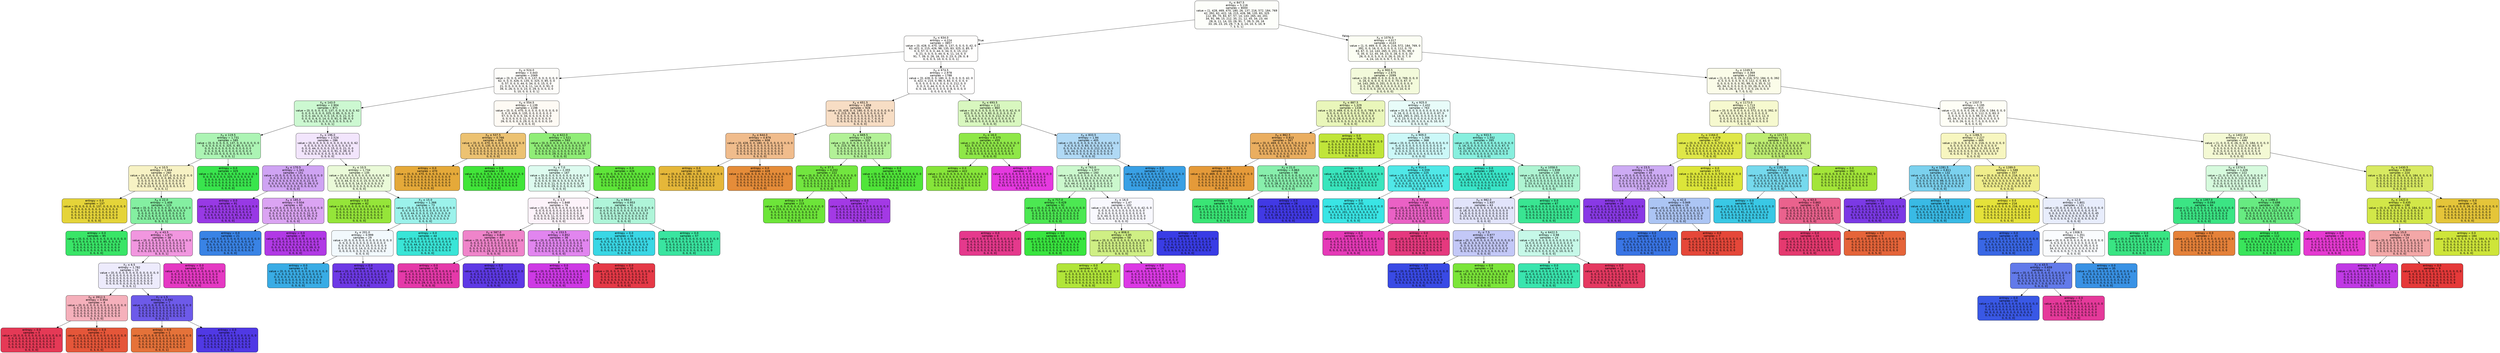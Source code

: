 digraph Tree {
node [shape=box, style="filled, rounded", color="black", fontname=helvetica] ;
edge [fontname=helvetica] ;
0 [label=<X<SUB>4</SUB> &le; 847.5<br/>entropy = 5.116<br/>samples = 8000<br/>value = [1, 428, 469, 470, 180, 26, 137, 216, 572, 184, 769<br/>42, 392, 62, 422, 16, 215, 426, 98, 135, 83, 325<br/>112, 85, 70, 83, 67, 57, 14, 143, 265, 44, 201<br/>34, 91, 99, 15, 212, 35, 21, 12, 45, 34, 23, 44<br/>28, 6, 11, 14, 33, 26, 91, 7, 39, 5, 26, 16<br/>33, 26, 23, 20, 29, 7, 8, 4, 24, 10, 5, 10, 9<br/>7, 3, 5, 1]>, fillcolor="#fdfefa"] ;
1 [label=<X<SUB>4</SUB> &le; 634.0<br/>entropy = 4.224<br/>samples = 3857<br/>value = [0, 428, 0, 470, 180, 0, 137, 0, 0, 0, 0, 42, 0<br/>62, 422, 0, 215, 426, 98, 135, 83, 325, 0, 85, 0<br/>0, 0, 57, 0, 0, 0, 44, 0, 34, 0, 0, 15, 212<br/>0, 21, 0, 0, 0, 0, 44, 0, 6, 11, 14, 0, 0<br/>91, 7, 39, 0, 26, 16, 33, 0, 23, 0, 29, 0, 8<br/>0, 0, 0, 5, 10, 0, 0, 3, 0, 1]>, fillcolor="#fffefd"] ;
0 -> 1 [labeldistance=2.5, labelangle=45, headlabel="True"] ;
2 [label=<X<SUB>4</SUB> &le; 524.0<br/>entropy = 3.443<br/>samples = 2069<br/>value = [0, 0, 0, 470, 0, 0, 137, 0, 0, 0, 0, 0, 0<br/>62, 0, 0, 0, 426, 0, 135, 0, 325, 0, 85, 0, 0<br/>0, 57, 0, 0, 0, 44, 0, 34, 0, 0, 15, 0, 0<br/>21, 0, 0, 0, 0, 0, 0, 6, 11, 14, 0, 0, 91, 0<br/>39, 0, 26, 0, 0, 0, 23, 0, 29, 0, 0, 0, 0, 0<br/>5, 10, 0, 0, 3, 0, 1]>, fillcolor="#fefdfa"] ;
1 -> 2 ;
3 [label=<X<SUB>4</SUB> &le; 143.0<br/>entropy = 2.904<br/>samples = 871<br/>value = [0, 0, 0, 0, 0, 0, 137, 0, 0, 0, 0, 0, 0, 62<br/>0, 0, 0, 0, 0, 0, 0, 325, 0, 85, 0, 0, 0, 0<br/>0, 0, 0, 44, 0, 0, 0, 0, 15, 0, 0, 21, 0, 0<br/>0, 0, 0, 0, 6, 0, 14, 0, 0, 91, 0, 39, 0, 0<br/>0, 0, 0, 23, 0, 0, 0, 0, 0, 0, 0, 5, 0, 0<br/>0, 3, 0, 1]>, fillcolor="#ccf8d1"] ;
2 -> 3 ;
4 [label=<X<SUB>4</SUB> &le; 119.5<br/>entropy = 1.731<br/>samples = 585<br/>value = [0, 0, 0, 0, 0, 0, 137, 0, 0, 0, 0, 0, 0, 0<br/>0, 0, 0, 0, 0, 0, 0, 325, 0, 85, 0, 0, 0, 0<br/>0, 0, 0, 0, 0, 0, 0, 0, 0, 0, 0, 0, 0, 0<br/>0, 0, 0, 0, 6, 0, 0, 0, 0, 0, 0, 0, 0, 0<br/>0, 0, 0, 23, 0, 0, 0, 0, 0, 0, 0, 5, 0, 0<br/>0, 3, 0, 1]>, fillcolor="#acf4b4"] ;
3 -> 4 ;
5 [label=<X<SUB>4</SUB> &le; 10.5<br/>entropy = 1.664<br/>samples = 260<br/>value = [0, 0, 0, 0, 0, 0, 137, 0, 0, 0, 0, 0, 0, 0<br/>0, 0, 0, 0, 0, 0, 0, 0, 0, 85, 0, 0, 0, 0<br/>0, 0, 0, 0, 0, 0, 0, 0, 0, 0, 0, 0, 0, 0<br/>0, 0, 0, 0, 6, 0, 0, 0, 0, 0, 0, 0, 0, 0<br/>0, 0, 0, 23, 0, 0, 0, 0, 0, 0, 0, 5, 0, 0<br/>0, 3, 0, 1]>, fillcolor="#f7f2c4"] ;
4 -> 5 ;
6 [label=<entropy = 0.0<br/>samples = 137<br/>value = [0, 0, 0, 0, 0, 0, 137, 0, 0, 0, 0, 0, 0, 0<br/>0, 0, 0, 0, 0, 0, 0, 0, 0, 0, 0, 0, 0, 0<br/>0, 0, 0, 0, 0, 0, 0, 0, 0, 0, 0, 0, 0, 0<br/>0, 0, 0, 0, 0, 0, 0, 0, 0, 0, 0, 0, 0, 0<br/>0, 0, 0, 0, 0, 0, 0, 0, 0, 0, 0, 0, 0, 0<br/>0, 0, 0, 0]>, fillcolor="#e5d439"] ;
5 -> 6 ;
7 [label=<X<SUB>4</SUB> &le; 22.0<br/>entropy = 1.408<br/>samples = 123<br/>value = [0, 0, 0, 0, 0, 0, 0, 0, 0, 0, 0, 0, 0, 0<br/>0, 0, 0, 0, 0, 0, 0, 0, 0, 85, 0, 0, 0, 0<br/>0, 0, 0, 0, 0, 0, 0, 0, 0, 0, 0, 0, 0, 0<br/>0, 0, 0, 0, 6, 0, 0, 0, 0, 0, 0, 0, 0, 0<br/>0, 0, 0, 23, 0, 0, 0, 0, 0, 0, 0, 5, 0, 0<br/>0, 3, 0, 1]>, fillcolor="#84efa1"] ;
5 -> 7 ;
8 [label=<entropy = 0.0<br/>samples = 85<br/>value = [0, 0, 0, 0, 0, 0, 0, 0, 0, 0, 0, 0, 0, 0<br/>0, 0, 0, 0, 0, 0, 0, 0, 0, 85, 0, 0, 0, 0<br/>0, 0, 0, 0, 0, 0, 0, 0, 0, 0, 0, 0, 0, 0<br/>0, 0, 0, 0, 0, 0, 0, 0, 0, 0, 0, 0, 0, 0<br/>0, 0, 0, 0, 0, 0, 0, 0, 0, 0, 0, 0, 0, 0<br/>0, 0, 0, 0]>, fillcolor="#39e567"] ;
7 -> 8 ;
9 [label=<X<SUB>2</SUB> &le; 43.5<br/>entropy = 1.671<br/>samples = 38<br/>value = [0, 0, 0, 0, 0, 0, 0, 0, 0, 0, 0, 0, 0, 0<br/>0, 0, 0, 0, 0, 0, 0, 0, 0, 0, 0, 0, 0, 0<br/>0, 0, 0, 0, 0, 0, 0, 0, 0, 0, 0, 0, 0, 0<br/>0, 0, 0, 0, 6, 0, 0, 0, 0, 0, 0, 0, 0, 0<br/>0, 0, 0, 23, 0, 0, 0, 0, 0, 0, 0, 5, 0, 0<br/>0, 3, 0, 1]>, fillcolor="#f196df"] ;
7 -> 9 ;
10 [label=<X<SUB>2</SUB> &le; 6.5<br/>entropy = 1.782<br/>samples = 15<br/>value = [0, 0, 0, 0, 0, 0, 0, 0, 0, 0, 0, 0, 0, 0<br/>0, 0, 0, 0, 0, 0, 0, 0, 0, 0, 0, 0, 0, 0<br/>0, 0, 0, 0, 0, 0, 0, 0, 0, 0, 0, 0, 0, 0<br/>0, 0, 0, 0, 6, 0, 0, 0, 0, 0, 0, 0, 0, 0<br/>0, 0, 0, 0, 0, 0, 0, 0, 0, 0, 0, 5, 0, 0<br/>0, 3, 0, 1]>, fillcolor="#edebfc"] ;
9 -> 10 ;
11 [label=<X<SUB>6</SUB> &le; 3912.5<br/>entropy = 0.954<br/>samples = 8<br/>value = [0, 0, 0, 0, 0, 0, 0, 0, 0, 0, 0, 0, 0, 0<br/>0, 0, 0, 0, 0, 0, 0, 0, 0, 0, 0, 0, 0, 0<br/>0, 0, 0, 0, 0, 0, 0, 0, 0, 0, 0, 0, 0, 0<br/>0, 0, 0, 0, 0, 0, 0, 0, 0, 0, 0, 0, 0, 0<br/>0, 0, 0, 0, 0, 0, 0, 0, 0, 0, 0, 5, 0, 0<br/>0, 3, 0, 0]>, fillcolor="#f5b0bb"] ;
10 -> 11 ;
12 [label=<entropy = 0.0<br/>samples = 5<br/>value = [0, 0, 0, 0, 0, 0, 0, 0, 0, 0, 0, 0, 0, 0<br/>0, 0, 0, 0, 0, 0, 0, 0, 0, 0, 0, 0, 0, 0<br/>0, 0, 0, 0, 0, 0, 0, 0, 0, 0, 0, 0, 0, 0<br/>0, 0, 0, 0, 0, 0, 0, 0, 0, 0, 0, 0, 0, 0<br/>0, 0, 0, 0, 0, 0, 0, 0, 0, 0, 0, 5, 0, 0<br/>0, 0, 0, 0]>, fillcolor="#e53956"] ;
11 -> 12 ;
13 [label=<entropy = 0.0<br/>samples = 3<br/>value = [0, 0, 0, 0, 0, 0, 0, 0, 0, 0, 0, 0, 0, 0<br/>0, 0, 0, 0, 0, 0, 0, 0, 0, 0, 0, 0, 0, 0<br/>0, 0, 0, 0, 0, 0, 0, 0, 0, 0, 0, 0, 0, 0<br/>0, 0, 0, 0, 0, 0, 0, 0, 0, 0, 0, 0, 0, 0<br/>0, 0, 0, 0, 0, 0, 0, 0, 0, 0, 0, 0, 0, 0<br/>0, 3, 0, 0]>, fillcolor="#e55639"] ;
11 -> 13 ;
14 [label=<X<SUB>7</SUB> &le; 1.5<br/>entropy = 0.592<br/>samples = 7<br/>value = [0, 0, 0, 0, 0, 0, 0, 0, 0, 0, 0, 0, 0, 0<br/>0, 0, 0, 0, 0, 0, 0, 0, 0, 0, 0, 0, 0, 0<br/>0, 0, 0, 0, 0, 0, 0, 0, 0, 0, 0, 0, 0, 0<br/>0, 0, 0, 0, 6, 0, 0, 0, 0, 0, 0, 0, 0, 0<br/>0, 0, 0, 0, 0, 0, 0, 0, 0, 0, 0, 0, 0, 0<br/>0, 0, 0, 1]>, fillcolor="#6d5ae9"] ;
10 -> 14 ;
15 [label=<entropy = 0.0<br/>samples = 1<br/>value = [0, 0, 0, 0, 0, 0, 0, 0, 0, 0, 0, 0, 0, 0<br/>0, 0, 0, 0, 0, 0, 0, 0, 0, 0, 0, 0, 0, 0<br/>0, 0, 0, 0, 0, 0, 0, 0, 0, 0, 0, 0, 0, 0<br/>0, 0, 0, 0, 0, 0, 0, 0, 0, 0, 0, 0, 0, 0<br/>0, 0, 0, 0, 0, 0, 0, 0, 0, 0, 0, 0, 0, 0<br/>0, 0, 0, 1]>, fillcolor="#e57239"] ;
14 -> 15 ;
16 [label=<entropy = 0.0<br/>samples = 6<br/>value = [0, 0, 0, 0, 0, 0, 0, 0, 0, 0, 0, 0, 0, 0<br/>0, 0, 0, 0, 0, 0, 0, 0, 0, 0, 0, 0, 0, 0<br/>0, 0, 0, 0, 0, 0, 0, 0, 0, 0, 0, 0, 0, 0<br/>0, 0, 0, 0, 6, 0, 0, 0, 0, 0, 0, 0, 0, 0<br/>0, 0, 0, 0, 0, 0, 0, 0, 0, 0, 0, 0, 0, 0<br/>0, 0, 0, 0]>, fillcolor="#5039e5"] ;
14 -> 16 ;
17 [label=<entropy = 0.0<br/>samples = 23<br/>value = [0, 0, 0, 0, 0, 0, 0, 0, 0, 0, 0, 0, 0, 0<br/>0, 0, 0, 0, 0, 0, 0, 0, 0, 0, 0, 0, 0, 0<br/>0, 0, 0, 0, 0, 0, 0, 0, 0, 0, 0, 0, 0, 0<br/>0, 0, 0, 0, 0, 0, 0, 0, 0, 0, 0, 0, 0, 0<br/>0, 0, 0, 23, 0, 0, 0, 0, 0, 0, 0, 0, 0, 0<br/>0, 0, 0, 0]>, fillcolor="#e539c3"] ;
9 -> 17 ;
18 [label=<entropy = 0.0<br/>samples = 325<br/>value = [0, 0, 0, 0, 0, 0, 0, 0, 0, 0, 0, 0, 0, 0<br/>0, 0, 0, 0, 0, 0, 0, 325, 0, 0, 0, 0, 0, 0<br/>0, 0, 0, 0, 0, 0, 0, 0, 0, 0, 0, 0, 0, 0<br/>0, 0, 0, 0, 0, 0, 0, 0, 0, 0, 0, 0, 0, 0<br/>0, 0, 0, 0, 0, 0, 0, 0, 0, 0, 0, 0, 0, 0<br/>0, 0, 0, 0]>, fillcolor="#39e54d"] ;
4 -> 18 ;
19 [label=<X<SUB>4</SUB> &le; 196.0<br/>entropy = 2.524<br/>samples = 286<br/>value = [0, 0, 0, 0, 0, 0, 0, 0, 0, 0, 0, 0, 0, 62<br/>0, 0, 0, 0, 0, 0, 0, 0, 0, 0, 0, 0, 0, 0<br/>0, 0, 0, 44, 0, 0, 0, 0, 15, 0, 0, 21, 0, 0<br/>0, 0, 0, 0, 0, 0, 14, 0, 0, 91, 0, 39, 0, 0<br/>0, 0, 0, 0, 0, 0, 0, 0, 0, 0, 0, 0, 0, 0<br/>0, 0, 0, 0]>, fillcolor="#f2e5fc"] ;
3 -> 19 ;
20 [label=<X<SUB>4</SUB> &le; 170.5<br/>entropy = 1.341<br/>samples = 151<br/>value = [0, 0, 0, 0, 0, 0, 0, 0, 0, 0, 0, 0, 0, 0<br/>0, 0, 0, 0, 0, 0, 0, 0, 0, 0, 0, 0, 0, 0<br/>0, 0, 0, 0, 0, 0, 0, 0, 0, 0, 0, 21, 0, 0<br/>0, 0, 0, 0, 0, 0, 0, 0, 0, 91, 0, 39, 0, 0<br/>0, 0, 0, 0, 0, 0, 0, 0, 0, 0, 0, 0, 0, 0<br/>0, 0, 0, 0]>, fillcolor="#cfa3f3"] ;
19 -> 20 ;
21 [label=<entropy = 0.0<br/>samples = 91<br/>value = [0, 0, 0, 0, 0, 0, 0, 0, 0, 0, 0, 0, 0, 0<br/>0, 0, 0, 0, 0, 0, 0, 0, 0, 0, 0, 0, 0, 0<br/>0, 0, 0, 0, 0, 0, 0, 0, 0, 0, 0, 0, 0, 0<br/>0, 0, 0, 0, 0, 0, 0, 0, 0, 91, 0, 0, 0, 0<br/>0, 0, 0, 0, 0, 0, 0, 0, 0, 0, 0, 0, 0, 0<br/>0, 0, 0, 0]>, fillcolor="#9839e5"] ;
20 -> 21 ;
22 [label=<X<SUB>4</SUB> &le; 185.0<br/>entropy = 0.934<br/>samples = 60<br/>value = [0, 0, 0, 0, 0, 0, 0, 0, 0, 0, 0, 0, 0, 0<br/>0, 0, 0, 0, 0, 0, 0, 0, 0, 0, 0, 0, 0, 0<br/>0, 0, 0, 0, 0, 0, 0, 0, 0, 0, 0, 21, 0, 0<br/>0, 0, 0, 0, 0, 0, 0, 0, 0, 0, 0, 39, 0, 0<br/>0, 0, 0, 0, 0, 0, 0, 0, 0, 0, 0, 0, 0, 0<br/>0, 0, 0, 0]>, fillcolor="#dba4f3"] ;
20 -> 22 ;
23 [label=<entropy = 0.0<br/>samples = 21<br/>value = [0, 0, 0, 0, 0, 0, 0, 0, 0, 0, 0, 0, 0, 0<br/>0, 0, 0, 0, 0, 0, 0, 0, 0, 0, 0, 0, 0, 0<br/>0, 0, 0, 0, 0, 0, 0, 0, 0, 0, 0, 21, 0, 0<br/>0, 0, 0, 0, 0, 0, 0, 0, 0, 0, 0, 0, 0, 0<br/>0, 0, 0, 0, 0, 0, 0, 0, 0, 0, 0, 0, 0, 0<br/>0, 0, 0, 0]>, fillcolor="#3983e5"] ;
22 -> 23 ;
24 [label=<entropy = 0.0<br/>samples = 39<br/>value = [0, 0, 0, 0, 0, 0, 0, 0, 0, 0, 0, 0, 0, 0<br/>0, 0, 0, 0, 0, 0, 0, 0, 0, 0, 0, 0, 0, 0<br/>0, 0, 0, 0, 0, 0, 0, 0, 0, 0, 0, 0, 0, 0<br/>0, 0, 0, 0, 0, 0, 0, 0, 0, 0, 0, 39, 0, 0<br/>0, 0, 0, 0, 0, 0, 0, 0, 0, 0, 0, 0, 0, 0<br/>0, 0, 0, 0]>, fillcolor="#b139e5"] ;
22 -> 24 ;
25 [label=<X<SUB>3</SUB> &le; 10.5<br/>entropy = 1.734<br/>samples = 135<br/>value = [0, 0, 0, 0, 0, 0, 0, 0, 0, 0, 0, 0, 0, 62<br/>0, 0, 0, 0, 0, 0, 0, 0, 0, 0, 0, 0, 0, 0<br/>0, 0, 0, 44, 0, 0, 0, 0, 15, 0, 0, 0, 0, 0<br/>0, 0, 0, 0, 0, 0, 14, 0, 0, 0, 0, 0, 0, 0<br/>0, 0, 0, 0, 0, 0, 0, 0, 0, 0, 0, 0, 0, 0<br/>0, 0, 0, 0]>, fillcolor="#eafad8"] ;
19 -> 25 ;
26 [label=<entropy = 0.0<br/>samples = 62<br/>value = [0, 0, 0, 0, 0, 0, 0, 0, 0, 0, 0, 0, 0, 62<br/>0, 0, 0, 0, 0, 0, 0, 0, 0, 0, 0, 0, 0, 0<br/>0, 0, 0, 0, 0, 0, 0, 0, 0, 0, 0, 0, 0, 0<br/>0, 0, 0, 0, 0, 0, 0, 0, 0, 0, 0, 0, 0, 0<br/>0, 0, 0, 0, 0, 0, 0, 0, 0, 0, 0, 0, 0, 0<br/>0, 0, 0, 0]>, fillcolor="#95e539"] ;
25 -> 26 ;
27 [label=<X<SUB>3</SUB> &le; 15.0<br/>entropy = 1.366<br/>samples = 73<br/>value = [0, 0, 0, 0, 0, 0, 0, 0, 0, 0, 0, 0, 0, 0<br/>0, 0, 0, 0, 0, 0, 0, 0, 0, 0, 0, 0, 0, 0<br/>0, 0, 0, 44, 0, 0, 0, 0, 15, 0, 0, 0, 0, 0<br/>0, 0, 0, 0, 0, 0, 14, 0, 0, 0, 0, 0, 0, 0<br/>0, 0, 0, 0, 0, 0, 0, 0, 0, 0, 0, 0, 0, 0<br/>0, 0, 0, 0]>, fillcolor="#9cf2eb"] ;
25 -> 27 ;
28 [label=<X<SUB>4</SUB> &le; 201.0<br/>entropy = 0.999<br/>samples = 29<br/>value = [0, 0, 0, 0, 0, 0, 0, 0, 0, 0, 0, 0, 0, 0<br/>0, 0, 0, 0, 0, 0, 0, 0, 0, 0, 0, 0, 0, 0<br/>0, 0, 0, 0, 0, 0, 0, 0, 15, 0, 0, 0, 0, 0<br/>0, 0, 0, 0, 0, 0, 14, 0, 0, 0, 0, 0, 0, 0<br/>0, 0, 0, 0, 0, 0, 0, 0, 0, 0, 0, 0, 0, 0<br/>0, 0, 0, 0]>, fillcolor="#f2f9fd"] ;
27 -> 28 ;
29 [label=<entropy = 0.0<br/>samples = 15<br/>value = [0, 0, 0, 0, 0, 0, 0, 0, 0, 0, 0, 0, 0, 0<br/>0, 0, 0, 0, 0, 0, 0, 0, 0, 0, 0, 0, 0, 0<br/>0, 0, 0, 0, 0, 0, 0, 0, 15, 0, 0, 0, 0, 0<br/>0, 0, 0, 0, 0, 0, 0, 0, 0, 0, 0, 0, 0, 0<br/>0, 0, 0, 0, 0, 0, 0, 0, 0, 0, 0, 0, 0, 0<br/>0, 0, 0, 0]>, fillcolor="#39ace5"] ;
28 -> 29 ;
30 [label=<entropy = 0.0<br/>samples = 14<br/>value = [0, 0, 0, 0, 0, 0, 0, 0, 0, 0, 0, 0, 0, 0<br/>0, 0, 0, 0, 0, 0, 0, 0, 0, 0, 0, 0, 0, 0<br/>0, 0, 0, 0, 0, 0, 0, 0, 0, 0, 0, 0, 0, 0<br/>0, 0, 0, 0, 0, 0, 14, 0, 0, 0, 0, 0, 0, 0<br/>0, 0, 0, 0, 0, 0, 0, 0, 0, 0, 0, 0, 0, 0<br/>0, 0, 0, 0]>, fillcolor="#6d39e5"] ;
28 -> 30 ;
31 [label=<entropy = 0.0<br/>samples = 44<br/>value = [0, 0, 0, 0, 0, 0, 0, 0, 0, 0, 0, 0, 0, 0<br/>0, 0, 0, 0, 0, 0, 0, 0, 0, 0, 0, 0, 0, 0<br/>0, 0, 0, 44, 0, 0, 0, 0, 0, 0, 0, 0, 0, 0<br/>0, 0, 0, 0, 0, 0, 0, 0, 0, 0, 0, 0, 0, 0<br/>0, 0, 0, 0, 0, 0, 0, 0, 0, 0, 0, 0, 0, 0<br/>0, 0, 0, 0]>, fillcolor="#39e5d7"] ;
27 -> 31 ;
32 [label=<X<SUB>4</SUB> &le; 554.5<br/>entropy = 2.139<br/>samples = 1198<br/>value = [0, 0, 0, 470, 0, 0, 0, 0, 0, 0, 0, 0, 0, 0<br/>0, 0, 0, 426, 0, 135, 0, 0, 0, 0, 0, 0, 0<br/>57, 0, 0, 0, 0, 0, 34, 0, 0, 0, 0, 0, 0, 0<br/>0, 0, 0, 0, 0, 0, 11, 0, 0, 0, 0, 0, 0, 0<br/>26, 0, 0, 0, 0, 0, 29, 0, 0, 0, 0, 0, 0, 10<br/>0, 0, 0, 0, 0]>, fillcolor="#fefaf4"] ;
2 -> 32 ;
33 [label=<X<SUB>4</SUB> &le; 537.5<br/>entropy = 0.766<br/>samples = 605<br/>value = [0, 0, 0, 470, 0, 0, 0, 0, 0, 0, 0, 0, 0, 0<br/>0, 0, 0, 0, 0, 135, 0, 0, 0, 0, 0, 0, 0, 0<br/>0, 0, 0, 0, 0, 0, 0, 0, 0, 0, 0, 0, 0, 0<br/>0, 0, 0, 0, 0, 0, 0, 0, 0, 0, 0, 0, 0, 0<br/>0, 0, 0, 0, 0, 0, 0, 0, 0, 0, 0, 0, 0, 0<br/>0, 0, 0, 0]>, fillcolor="#ecc272"] ;
32 -> 33 ;
34 [label=<entropy = 0.0<br/>samples = 470<br/>value = [0, 0, 0, 470, 0, 0, 0, 0, 0, 0, 0, 0, 0, 0<br/>0, 0, 0, 0, 0, 0, 0, 0, 0, 0, 0, 0, 0, 0<br/>0, 0, 0, 0, 0, 0, 0, 0, 0, 0, 0, 0, 0, 0<br/>0, 0, 0, 0, 0, 0, 0, 0, 0, 0, 0, 0, 0, 0<br/>0, 0, 0, 0, 0, 0, 0, 0, 0, 0, 0, 0, 0, 0<br/>0, 0, 0, 0]>, fillcolor="#e5a939"] ;
33 -> 34 ;
35 [label=<entropy = 0.0<br/>samples = 135<br/>value = [0, 0, 0, 0, 0, 0, 0, 0, 0, 0, 0, 0, 0, 0<br/>0, 0, 0, 0, 0, 135, 0, 0, 0, 0, 0, 0, 0, 0<br/>0, 0, 0, 0, 0, 0, 0, 0, 0, 0, 0, 0, 0, 0<br/>0, 0, 0, 0, 0, 0, 0, 0, 0, 0, 0, 0, 0, 0<br/>0, 0, 0, 0, 0, 0, 0, 0, 0, 0, 0, 0, 0, 0<br/>0, 0, 0, 0]>, fillcolor="#41e539"] ;
33 -> 35 ;
36 [label=<X<SUB>4</SUB> &le; 622.0<br/>entropy = 1.521<br/>samples = 593<br/>value = [0, 0, 0, 0, 0, 0, 0, 0, 0, 0, 0, 0, 0, 0<br/>0, 0, 0, 426, 0, 0, 0, 0, 0, 0, 0, 0, 0, 57<br/>0, 0, 0, 0, 0, 34, 0, 0, 0, 0, 0, 0, 0, 0<br/>0, 0, 0, 0, 0, 11, 0, 0, 0, 0, 0, 0, 0, 26<br/>0, 0, 0, 0, 0, 29, 0, 0, 0, 0, 0, 0, 10, 0<br/>0, 0, 0, 0]>, fillcolor="#90ed77"] ;
32 -> 36 ;
37 [label=<X<SUB>3</SUB> &le; 7.0<br/>entropy = 2.355<br/>samples = 167<br/>value = [0, 0, 0, 0, 0, 0, 0, 0, 0, 0, 0, 0, 0, 0<br/>0, 0, 0, 0, 0, 0, 0, 0, 0, 0, 0, 0, 0, 57<br/>0, 0, 0, 0, 0, 34, 0, 0, 0, 0, 0, 0, 0, 0<br/>0, 0, 0, 0, 0, 11, 0, 0, 0, 0, 0, 0, 0, 26<br/>0, 0, 0, 0, 0, 29, 0, 0, 0, 0, 0, 0, 10, 0<br/>0, 0, 0, 0]>, fillcolor="#ddfbef"] ;
36 -> 37 ;
38 [label=<X<SUB>2</SUB> &le; 1.0<br/>entropy = 1.848<br/>samples = 76<br/>value = [0, 0, 0, 0, 0, 0, 0, 0, 0, 0, 0, 0, 0, 0<br/>0, 0, 0, 0, 0, 0, 0, 0, 0, 0, 0, 0, 0, 0<br/>0, 0, 0, 0, 0, 0, 0, 0, 0, 0, 0, 0, 0, 0<br/>0, 0, 0, 0, 0, 11, 0, 0, 0, 0, 0, 0, 0, 26<br/>0, 0, 0, 0, 0, 29, 0, 0, 0, 0, 0, 0, 10, 0<br/>0, 0, 0, 0]>, fillcolor="#fdf3fa"] ;
37 -> 38 ;
39 [label=<X<SUB>4</SUB> &le; 587.0<br/>entropy = 0.849<br/>samples = 40<br/>value = [0, 0, 0, 0, 0, 0, 0, 0, 0, 0, 0, 0, 0, 0<br/>0, 0, 0, 0, 0, 0, 0, 0, 0, 0, 0, 0, 0, 0<br/>0, 0, 0, 0, 0, 0, 0, 0, 0, 0, 0, 0, 0, 0<br/>0, 0, 0, 0, 0, 11, 0, 0, 0, 0, 0, 0, 0, 0<br/>0, 0, 0, 0, 0, 29, 0, 0, 0, 0, 0, 0, 0, 0<br/>0, 0, 0, 0]>, fillcolor="#ef84ca"] ;
38 -> 39 ;
40 [label=<entropy = 0.0<br/>samples = 29<br/>value = [0, 0, 0, 0, 0, 0, 0, 0, 0, 0, 0, 0, 0, 0<br/>0, 0, 0, 0, 0, 0, 0, 0, 0, 0, 0, 0, 0, 0<br/>0, 0, 0, 0, 0, 0, 0, 0, 0, 0, 0, 0, 0, 0<br/>0, 0, 0, 0, 0, 0, 0, 0, 0, 0, 0, 0, 0, 0<br/>0, 0, 0, 0, 0, 29, 0, 0, 0, 0, 0, 0, 0, 0<br/>0, 0, 0, 0]>, fillcolor="#e539a9"] ;
39 -> 40 ;
41 [label=<entropy = 0.0<br/>samples = 11<br/>value = [0, 0, 0, 0, 0, 0, 0, 0, 0, 0, 0, 0, 0, 0<br/>0, 0, 0, 0, 0, 0, 0, 0, 0, 0, 0, 0, 0, 0<br/>0, 0, 0, 0, 0, 0, 0, 0, 0, 0, 0, 0, 0, 0<br/>0, 0, 0, 0, 0, 11, 0, 0, 0, 0, 0, 0, 0, 0<br/>0, 0, 0, 0, 0, 0, 0, 0, 0, 0, 0, 0, 0, 0<br/>0, 0, 0, 0]>, fillcolor="#5e39e5"] ;
39 -> 41 ;
42 [label=<X<SUB>1</SUB> &le; 153.5<br/>entropy = 0.852<br/>samples = 36<br/>value = [0, 0, 0, 0, 0, 0, 0, 0, 0, 0, 0, 0, 0, 0<br/>0, 0, 0, 0, 0, 0, 0, 0, 0, 0, 0, 0, 0, 0<br/>0, 0, 0, 0, 0, 0, 0, 0, 0, 0, 0, 0, 0, 0<br/>0, 0, 0, 0, 0, 0, 0, 0, 0, 0, 0, 0, 0, 26<br/>0, 0, 0, 0, 0, 0, 0, 0, 0, 0, 0, 0, 10, 0<br/>0, 0, 0, 0]>, fillcolor="#e185ef"] ;
38 -> 42 ;
43 [label=<entropy = 0.0<br/>samples = 26<br/>value = [0, 0, 0, 0, 0, 0, 0, 0, 0, 0, 0, 0, 0, 0<br/>0, 0, 0, 0, 0, 0, 0, 0, 0, 0, 0, 0, 0, 0<br/>0, 0, 0, 0, 0, 0, 0, 0, 0, 0, 0, 0, 0, 0<br/>0, 0, 0, 0, 0, 0, 0, 0, 0, 0, 0, 0, 0, 26<br/>0, 0, 0, 0, 0, 0, 0, 0, 0, 0, 0, 0, 0, 0<br/>0, 0, 0, 0]>, fillcolor="#ce39e5"] ;
42 -> 43 ;
44 [label=<entropy = 0.0<br/>samples = 10<br/>value = [0, 0, 0, 0, 0, 0, 0, 0, 0, 0, 0, 0, 0, 0<br/>0, 0, 0, 0, 0, 0, 0, 0, 0, 0, 0, 0, 0, 0<br/>0, 0, 0, 0, 0, 0, 0, 0, 0, 0, 0, 0, 0, 0<br/>0, 0, 0, 0, 0, 0, 0, 0, 0, 0, 0, 0, 0, 0<br/>0, 0, 0, 0, 0, 0, 0, 0, 0, 0, 0, 0, 10, 0<br/>0, 0, 0, 0]>, fillcolor="#e53947"] ;
42 -> 44 ;
45 [label=<X<SUB>4</SUB> &le; 594.0<br/>entropy = 0.953<br/>samples = 91<br/>value = [0, 0, 0, 0, 0, 0, 0, 0, 0, 0, 0, 0, 0, 0<br/>0, 0, 0, 0, 0, 0, 0, 0, 0, 0, 0, 0, 0, 57<br/>0, 0, 0, 0, 0, 34, 0, 0, 0, 0, 0, 0, 0, 0<br/>0, 0, 0, 0, 0, 0, 0, 0, 0, 0, 0, 0, 0, 0<br/>0, 0, 0, 0, 0, 0, 0, 0, 0, 0, 0, 0, 0, 0<br/>0, 0, 0, 0]>, fillcolor="#aff5d9"] ;
37 -> 45 ;
46 [label=<entropy = 0.0<br/>samples = 34<br/>value = [0, 0, 0, 0, 0, 0, 0, 0, 0, 0, 0, 0, 0, 0<br/>0, 0, 0, 0, 0, 0, 0, 0, 0, 0, 0, 0, 0, 0<br/>0, 0, 0, 0, 0, 34, 0, 0, 0, 0, 0, 0, 0, 0<br/>0, 0, 0, 0, 0, 0, 0, 0, 0, 0, 0, 0, 0, 0<br/>0, 0, 0, 0, 0, 0, 0, 0, 0, 0, 0, 0, 0, 0<br/>0, 0, 0, 0]>, fillcolor="#39d7e5"] ;
45 -> 46 ;
47 [label=<entropy = 0.0<br/>samples = 57<br/>value = [0, 0, 0, 0, 0, 0, 0, 0, 0, 0, 0, 0, 0, 0<br/>0, 0, 0, 0, 0, 0, 0, 0, 0, 0, 0, 0, 0, 57<br/>0, 0, 0, 0, 0, 0, 0, 0, 0, 0, 0, 0, 0, 0<br/>0, 0, 0, 0, 0, 0, 0, 0, 0, 0, 0, 0, 0, 0<br/>0, 0, 0, 0, 0, 0, 0, 0, 0, 0, 0, 0, 0, 0<br/>0, 0, 0, 0]>, fillcolor="#39e5a0"] ;
45 -> 47 ;
48 [label=<entropy = 0.0<br/>samples = 426<br/>value = [0, 0, 0, 0, 0, 0, 0, 0, 0, 0, 0, 0, 0, 0<br/>0, 0, 0, 426, 0, 0, 0, 0, 0, 0, 0, 0, 0, 0<br/>0, 0, 0, 0, 0, 0, 0, 0, 0, 0, 0, 0, 0, 0<br/>0, 0, 0, 0, 0, 0, 0, 0, 0, 0, 0, 0, 0, 0<br/>0, 0, 0, 0, 0, 0, 0, 0, 0, 0, 0, 0, 0, 0<br/>0, 0, 0, 0]>, fillcolor="#5ee539"] ;
36 -> 48 ;
49 [label=<X<SUB>4</SUB> &le; 674.5<br/>entropy = 2.978<br/>samples = 1788<br/>value = [0, 428, 0, 0, 180, 0, 0, 0, 0, 0, 0, 42, 0<br/>0, 422, 0, 215, 0, 98, 0, 83, 0, 0, 0, 0, 0<br/>0, 0, 0, 0, 0, 0, 0, 0, 0, 0, 0, 212, 0, 0<br/>0, 0, 0, 0, 44, 0, 0, 0, 0, 0, 0, 0, 7, 0<br/>0, 0, 16, 33, 0, 0, 0, 0, 0, 8, 0, 0, 0, 0<br/>0, 0, 0, 0, 0, 0]>, fillcolor="#fffefe"] ;
1 -> 49 ;
50 [label=<X<SUB>4</SUB> &le; 651.5<br/>entropy = 1.858<br/>samples = 928<br/>value = [0, 428, 0, 0, 180, 0, 0, 0, 0, 0, 0, 0, 0, 0<br/>0, 0, 215, 0, 98, 0, 0, 0, 0, 0, 0, 0, 0, 0<br/>0, 0, 0, 0, 0, 0, 0, 0, 0, 0, 0, 0, 0, 0<br/>0, 0, 0, 0, 0, 0, 0, 0, 0, 0, 7, 0, 0, 0<br/>0, 0, 0, 0, 0, 0, 0, 0, 0, 0, 0, 0, 0, 0<br/>0, 0, 0, 0]>, fillcolor="#f7ddc4"] ;
49 -> 50 ;
51 [label=<X<SUB>4</SUB> &le; 644.0<br/>entropy = 0.876<br/>samples = 608<br/>value = [0, 428, 0, 0, 180, 0, 0, 0, 0, 0, 0, 0, 0, 0<br/>0, 0, 0, 0, 0, 0, 0, 0, 0, 0, 0, 0, 0, 0<br/>0, 0, 0, 0, 0, 0, 0, 0, 0, 0, 0, 0, 0, 0<br/>0, 0, 0, 0, 0, 0, 0, 0, 0, 0, 0, 0, 0, 0<br/>0, 0, 0, 0, 0, 0, 0, 0, 0, 0, 0, 0, 0, 0<br/>0, 0, 0, 0]>, fillcolor="#f0bc8c"] ;
50 -> 51 ;
52 [label=<entropy = 0.0<br/>samples = 180<br/>value = [0, 0, 0, 0, 180, 0, 0, 0, 0, 0, 0, 0, 0, 0<br/>0, 0, 0, 0, 0, 0, 0, 0, 0, 0, 0, 0, 0, 0<br/>0, 0, 0, 0, 0, 0, 0, 0, 0, 0, 0, 0, 0, 0<br/>0, 0, 0, 0, 0, 0, 0, 0, 0, 0, 0, 0, 0, 0<br/>0, 0, 0, 0, 0, 0, 0, 0, 0, 0, 0, 0, 0, 0<br/>0, 0, 0, 0]>, fillcolor="#e5b739"] ;
51 -> 52 ;
53 [label=<entropy = 0.0<br/>samples = 428<br/>value = [0, 428, 0, 0, 0, 0, 0, 0, 0, 0, 0, 0, 0, 0<br/>0, 0, 0, 0, 0, 0, 0, 0, 0, 0, 0, 0, 0, 0<br/>0, 0, 0, 0, 0, 0, 0, 0, 0, 0, 0, 0, 0, 0<br/>0, 0, 0, 0, 0, 0, 0, 0, 0, 0, 0, 0, 0, 0<br/>0, 0, 0, 0, 0, 0, 0, 0, 0, 0, 0, 0, 0, 0<br/>0, 0, 0, 0]>, fillcolor="#e58c39"] ;
51 -> 53 ;
54 [label=<X<SUB>4</SUB> &le; 669.5<br/>entropy = 1.029<br/>samples = 320<br/>value = [0, 0, 0, 0, 0, 0, 0, 0, 0, 0, 0, 0, 0, 0<br/>0, 0, 215, 0, 98, 0, 0, 0, 0, 0, 0, 0, 0, 0<br/>0, 0, 0, 0, 0, 0, 0, 0, 0, 0, 0, 0, 0, 0<br/>0, 0, 0, 0, 0, 0, 0, 0, 0, 0, 7, 0, 0, 0<br/>0, 0, 0, 0, 0, 0, 0, 0, 0, 0, 0, 0, 0, 0<br/>0, 0, 0, 0]>, fillcolor="#b2f197"] ;
50 -> 54 ;
55 [label=<X<SUB>0</SUB> &le; 37.5<br/>entropy = 0.202<br/>samples = 222<br/>value = [0, 0, 0, 0, 0, 0, 0, 0, 0, 0, 0, 0, 0, 0<br/>0, 0, 215, 0, 0, 0, 0, 0, 0, 0, 0, 0, 0, 0<br/>0, 0, 0, 0, 0, 0, 0, 0, 0, 0, 0, 0, 0, 0<br/>0, 0, 0, 0, 0, 0, 0, 0, 0, 0, 7, 0, 0, 0<br/>0, 0, 0, 0, 0, 0, 0, 0, 0, 0, 0, 0, 0, 0<br/>0, 0, 0, 0]>, fillcolor="#72e63f"] ;
54 -> 55 ;
56 [label=<entropy = 0.0<br/>samples = 215<br/>value = [0, 0, 0, 0, 0, 0, 0, 0, 0, 0, 0, 0, 0, 0<br/>0, 0, 215, 0, 0, 0, 0, 0, 0, 0, 0, 0, 0, 0<br/>0, 0, 0, 0, 0, 0, 0, 0, 0, 0, 0, 0, 0, 0<br/>0, 0, 0, 0, 0, 0, 0, 0, 0, 0, 0, 0, 0, 0<br/>0, 0, 0, 0, 0, 0, 0, 0, 0, 0, 0, 0, 0, 0<br/>0, 0, 0, 0]>, fillcolor="#6de539"] ;
55 -> 56 ;
57 [label=<entropy = 0.0<br/>samples = 7<br/>value = [0, 0, 0, 0, 0, 0, 0, 0, 0, 0, 0, 0, 0, 0<br/>0, 0, 0, 0, 0, 0, 0, 0, 0, 0, 0, 0, 0, 0<br/>0, 0, 0, 0, 0, 0, 0, 0, 0, 0, 0, 0, 0, 0<br/>0, 0, 0, 0, 0, 0, 0, 0, 0, 0, 7, 0, 0, 0<br/>0, 0, 0, 0, 0, 0, 0, 0, 0, 0, 0, 0, 0, 0<br/>0, 0, 0, 0]>, fillcolor="#a339e5"] ;
55 -> 57 ;
58 [label=<entropy = 0.0<br/>samples = 98<br/>value = [0, 0, 0, 0, 0, 0, 0, 0, 0, 0, 0, 0, 0, 0<br/>0, 0, 0, 0, 98, 0, 0, 0, 0, 0, 0, 0, 0, 0<br/>0, 0, 0, 0, 0, 0, 0, 0, 0, 0, 0, 0, 0, 0<br/>0, 0, 0, 0, 0, 0, 0, 0, 0, 0, 0, 0, 0, 0<br/>0, 0, 0, 0, 0, 0, 0, 0, 0, 0, 0, 0, 0, 0<br/>0, 0, 0, 0]>, fillcolor="#50e539"] ;
54 -> 58 ;
59 [label=<X<SUB>4</SUB> &le; 693.5<br/>entropy = 2.11<br/>samples = 860<br/>value = [0, 0, 0, 0, 0, 0, 0, 0, 0, 0, 0, 42, 0, 0<br/>422, 0, 0, 0, 0, 0, 83, 0, 0, 0, 0, 0, 0, 0<br/>0, 0, 0, 0, 0, 0, 0, 0, 0, 212, 0, 0, 0, 0<br/>0, 0, 44, 0, 0, 0, 0, 0, 0, 0, 0, 0, 0, 0<br/>16, 33, 0, 0, 0, 0, 0, 8, 0, 0, 0, 0, 0, 0<br/>0, 0, 0, 0]>, fillcolor="#d8f7bf"] ;
49 -> 59 ;
60 [label=<X<SUB>3</SUB> &le; 16.0<br/>entropy = 0.375<br/>samples = 455<br/>value = [0, 0, 0, 0, 0, 0, 0, 0, 0, 0, 0, 0, 0, 0<br/>422, 0, 0, 0, 0, 0, 0, 0, 0, 0, 0, 0, 0, 0<br/>0, 0, 0, 0, 0, 0, 0, 0, 0, 0, 0, 0, 0, 0<br/>0, 0, 0, 0, 0, 0, 0, 0, 0, 0, 0, 0, 0, 0<br/>0, 33, 0, 0, 0, 0, 0, 0, 0, 0, 0, 0, 0, 0<br/>0, 0, 0, 0]>, fillcolor="#8fe748"] ;
59 -> 60 ;
61 [label=<entropy = 0.0<br/>samples = 422<br/>value = [0, 0, 0, 0, 0, 0, 0, 0, 0, 0, 0, 0, 0, 0<br/>422, 0, 0, 0, 0, 0, 0, 0, 0, 0, 0, 0, 0, 0<br/>0, 0, 0, 0, 0, 0, 0, 0, 0, 0, 0, 0, 0, 0<br/>0, 0, 0, 0, 0, 0, 0, 0, 0, 0, 0, 0, 0, 0<br/>0, 0, 0, 0, 0, 0, 0, 0, 0, 0, 0, 0, 0, 0<br/>0, 0, 0, 0]>, fillcolor="#86e539"] ;
60 -> 61 ;
62 [label=<entropy = 0.0<br/>samples = 33<br/>value = [0, 0, 0, 0, 0, 0, 0, 0, 0, 0, 0, 0, 0, 0<br/>0, 0, 0, 0, 0, 0, 0, 0, 0, 0, 0, 0, 0, 0<br/>0, 0, 0, 0, 0, 0, 0, 0, 0, 0, 0, 0, 0, 0<br/>0, 0, 0, 0, 0, 0, 0, 0, 0, 0, 0, 0, 0, 0<br/>0, 33, 0, 0, 0, 0, 0, 0, 0, 0, 0, 0, 0, 0<br/>0, 0, 0, 0]>, fillcolor="#e539df"] ;
60 -> 62 ;
63 [label=<X<SUB>4</SUB> &le; 833.5<br/>entropy = 1.94<br/>samples = 405<br/>value = [0, 0, 0, 0, 0, 0, 0, 0, 0, 0, 0, 42, 0, 0<br/>0, 0, 0, 0, 0, 0, 83, 0, 0, 0, 0, 0, 0, 0<br/>0, 0, 0, 0, 0, 0, 0, 0, 0, 212, 0, 0, 0, 0<br/>0, 0, 44, 0, 0, 0, 0, 0, 0, 0, 0, 0, 0, 0<br/>16, 0, 0, 0, 0, 0, 0, 8, 0, 0, 0, 0, 0, 0<br/>0, 0, 0, 0]>, fillcolor="#b0d9f5"] ;
59 -> 63 ;
64 [label=<X<SUB>4</SUB> &le; 763.0<br/>entropy = 1.977<br/>samples = 193<br/>value = [0, 0, 0, 0, 0, 0, 0, 0, 0, 0, 0, 42, 0, 0<br/>0, 0, 0, 0, 0, 0, 83, 0, 0, 0, 0, 0, 0, 0<br/>0, 0, 0, 0, 0, 0, 0, 0, 0, 0, 0, 0, 0, 0<br/>0, 0, 44, 0, 0, 0, 0, 0, 0, 0, 0, 0, 0, 0<br/>16, 0, 0, 0, 0, 0, 0, 8, 0, 0, 0, 0, 0, 0<br/>0, 0, 0, 0]>, fillcolor="#cbf8cd"] ;
63 -> 64 ;
65 [label=<X<SUB>4</SUB> &le; 717.0<br/>entropy = 0.429<br/>samples = 91<br/>value = [0, 0, 0, 0, 0, 0, 0, 0, 0, 0, 0, 0, 0, 0<br/>0, 0, 0, 0, 0, 0, 83, 0, 0, 0, 0, 0, 0, 0<br/>0, 0, 0, 0, 0, 0, 0, 0, 0, 0, 0, 0, 0, 0<br/>0, 0, 0, 0, 0, 0, 0, 0, 0, 0, 0, 0, 0, 0<br/>0, 0, 0, 0, 0, 0, 0, 8, 0, 0, 0, 0, 0, 0<br/>0, 0, 0, 0]>, fillcolor="#4ce852"] ;
64 -> 65 ;
66 [label=<entropy = 0.0<br/>samples = 8<br/>value = [0, 0, 0, 0, 0, 0, 0, 0, 0, 0, 0, 0, 0, 0<br/>0, 0, 0, 0, 0, 0, 0, 0, 0, 0, 0, 0, 0, 0<br/>0, 0, 0, 0, 0, 0, 0, 0, 0, 0, 0, 0, 0, 0<br/>0, 0, 0, 0, 0, 0, 0, 0, 0, 0, 0, 0, 0, 0<br/>0, 0, 0, 0, 0, 0, 0, 8, 0, 0, 0, 0, 0, 0<br/>0, 0, 0, 0]>, fillcolor="#e5398c"] ;
65 -> 66 ;
67 [label=<entropy = 0.0<br/>samples = 83<br/>value = [0, 0, 0, 0, 0, 0, 0, 0, 0, 0, 0, 0, 0, 0<br/>0, 0, 0, 0, 0, 0, 83, 0, 0, 0, 0, 0, 0, 0<br/>0, 0, 0, 0, 0, 0, 0, 0, 0, 0, 0, 0, 0, 0<br/>0, 0, 0, 0, 0, 0, 0, 0, 0, 0, 0, 0, 0, 0<br/>0, 0, 0, 0, 0, 0, 0, 0, 0, 0, 0, 0, 0, 0<br/>0, 0, 0, 0]>, fillcolor="#39e53f"] ;
65 -> 67 ;
68 [label=<X<SUB>2</SUB> &le; 16.0<br/>entropy = 1.47<br/>samples = 102<br/>value = [0, 0, 0, 0, 0, 0, 0, 0, 0, 0, 0, 42, 0, 0<br/>0, 0, 0, 0, 0, 0, 0, 0, 0, 0, 0, 0, 0, 0<br/>0, 0, 0, 0, 0, 0, 0, 0, 0, 0, 0, 0, 0, 0<br/>0, 0, 44, 0, 0, 0, 0, 0, 0, 0, 0, 0, 0, 0<br/>16, 0, 0, 0, 0, 0, 0, 0, 0, 0, 0, 0, 0, 0<br/>0, 0, 0, 0]>, fillcolor="#f8f8fe"] ;
64 -> 68 ;
69 [label=<X<SUB>4</SUB> &le; 808.0<br/>entropy = 0.85<br/>samples = 58<br/>value = [0, 0, 0, 0, 0, 0, 0, 0, 0, 0, 0, 42, 0, 0<br/>0, 0, 0, 0, 0, 0, 0, 0, 0, 0, 0, 0, 0, 0<br/>0, 0, 0, 0, 0, 0, 0, 0, 0, 0, 0, 0, 0, 0<br/>0, 0, 0, 0, 0, 0, 0, 0, 0, 0, 0, 0, 0, 0<br/>16, 0, 0, 0, 0, 0, 0, 0, 0, 0, 0, 0, 0, 0<br/>0, 0, 0, 0]>, fillcolor="#cfef84"] ;
68 -> 69 ;
70 [label=<entropy = 0.0<br/>samples = 42<br/>value = [0, 0, 0, 0, 0, 0, 0, 0, 0, 0, 0, 42, 0, 0<br/>0, 0, 0, 0, 0, 0, 0, 0, 0, 0, 0, 0, 0, 0<br/>0, 0, 0, 0, 0, 0, 0, 0, 0, 0, 0, 0, 0, 0<br/>0, 0, 0, 0, 0, 0, 0, 0, 0, 0, 0, 0, 0, 0<br/>0, 0, 0, 0, 0, 0, 0, 0, 0, 0, 0, 0, 0, 0<br/>0, 0, 0, 0]>, fillcolor="#b1e539"] ;
69 -> 70 ;
71 [label=<entropy = 0.0<br/>samples = 16<br/>value = [0, 0, 0, 0, 0, 0, 0, 0, 0, 0, 0, 0, 0, 0<br/>0, 0, 0, 0, 0, 0, 0, 0, 0, 0, 0, 0, 0, 0<br/>0, 0, 0, 0, 0, 0, 0, 0, 0, 0, 0, 0, 0, 0<br/>0, 0, 0, 0, 0, 0, 0, 0, 0, 0, 0, 0, 0, 0<br/>16, 0, 0, 0, 0, 0, 0, 0, 0, 0, 0, 0, 0, 0<br/>0, 0, 0, 0]>, fillcolor="#dc39e5"] ;
69 -> 71 ;
72 [label=<entropy = 0.0<br/>samples = 44<br/>value = [0, 0, 0, 0, 0, 0, 0, 0, 0, 0, 0, 0, 0, 0<br/>0, 0, 0, 0, 0, 0, 0, 0, 0, 0, 0, 0, 0, 0<br/>0, 0, 0, 0, 0, 0, 0, 0, 0, 0, 0, 0, 0, 0<br/>0, 0, 44, 0, 0, 0, 0, 0, 0, 0, 0, 0, 0, 0<br/>0, 0, 0, 0, 0, 0, 0, 0, 0, 0, 0, 0, 0, 0<br/>0, 0, 0, 0]>, fillcolor="#393ce5"] ;
68 -> 72 ;
73 [label=<entropy = 0.0<br/>samples = 212<br/>value = [0, 0, 0, 0, 0, 0, 0, 0, 0, 0, 0, 0, 0, 0<br/>0, 0, 0, 0, 0, 0, 0, 0, 0, 0, 0, 0, 0, 0<br/>0, 0, 0, 0, 0, 0, 0, 0, 0, 212, 0, 0, 0, 0<br/>0, 0, 0, 0, 0, 0, 0, 0, 0, 0, 0, 0, 0, 0<br/>0, 0, 0, 0, 0, 0, 0, 0, 0, 0, 0, 0, 0, 0<br/>0, 0, 0, 0]>, fillcolor="#39a0e5"] ;
63 -> 73 ;
74 [label=<X<SUB>4</SUB> &le; 1076.0<br/>entropy = 4.017<br/>samples = 4143<br/>value = [1, 0, 469, 0, 0, 26, 0, 216, 572, 184, 769, 0<br/>392, 0, 0, 16, 0, 0, 0, 0, 0, 0, 112, 0, 70<br/>83, 67, 0, 14, 143, 265, 0, 201, 0, 91, 99, 0<br/>0, 35, 0, 12, 45, 34, 23, 0, 28, 0, 0, 0, 33<br/>26, 0, 0, 0, 5, 0, 0, 0, 26, 0, 20, 0, 7, 0<br/>4, 24, 10, 0, 0, 9, 7, 0, 5, 0]>, fillcolor="#fcfef4"] ;
0 -> 74 [labeldistance=2.5, labelangle=-45, headlabel="False"] ;
75 [label=<X<SUB>4</SUB> &le; 900.5<br/>entropy = 2.675<br/>samples = 2099<br/>value = [0, 0, 469, 0, 0, 0, 0, 0, 0, 0, 769, 0, 0, 0<br/>0, 16, 0, 0, 0, 0, 0, 0, 0, 0, 70, 0, 67, 0<br/>14, 143, 265, 0, 201, 0, 0, 0, 0, 0, 0, 0, 0<br/>0, 0, 23, 0, 28, 0, 0, 0, 0, 0, 0, 0, 0, 0<br/>0, 0, 0, 0, 0, 20, 0, 0, 0, 4, 0, 10, 0, 0<br/>0, 0, 0, 0, 0]>, fillcolor="#f3fadb"] ;
74 -> 75 ;
76 [label=<X<SUB>4</SUB> &le; 887.5<br/>entropy = 1.329<br/>samples = 1336<br/>value = [0, 0, 469, 0, 0, 0, 0, 0, 0, 0, 769, 0, 0, 0<br/>0, 0, 0, 0, 0, 0, 0, 0, 0, 0, 70, 0, 0, 0<br/>0, 0, 0, 0, 0, 0, 0, 0, 0, 0, 0, 0, 0, 0<br/>0, 0, 0, 28, 0, 0, 0, 0, 0, 0, 0, 0, 0, 0<br/>0, 0, 0, 0, 0, 0, 0, 0, 0, 0, 0, 0, 0, 0<br/>0, 0, 0, 0]>, fillcolor="#e9f6ba"] ;
75 -> 76 ;
77 [label=<X<SUB>4</SUB> &le; 862.5<br/>entropy = 0.813<br/>samples = 567<br/>value = [0, 0, 469, 0, 0, 0, 0, 0, 0, 0, 0, 0, 0, 0<br/>0, 0, 0, 0, 0, 0, 0, 0, 0, 0, 70, 0, 0, 0<br/>0, 0, 0, 0, 0, 0, 0, 0, 0, 0, 0, 0, 0, 0<br/>0, 0, 0, 28, 0, 0, 0, 0, 0, 0, 0, 0, 0, 0<br/>0, 0, 0, 0, 0, 0, 0, 0, 0, 0, 0, 0, 0, 0<br/>0, 0, 0, 0]>, fillcolor="#eaae60"] ;
76 -> 77 ;
78 [label=<entropy = 0.0<br/>samples = 469<br/>value = [0, 0, 469, 0, 0, 0, 0, 0, 0, 0, 0, 0, 0, 0<br/>0, 0, 0, 0, 0, 0, 0, 0, 0, 0, 0, 0, 0, 0<br/>0, 0, 0, 0, 0, 0, 0, 0, 0, 0, 0, 0, 0, 0<br/>0, 0, 0, 0, 0, 0, 0, 0, 0, 0, 0, 0, 0, 0<br/>0, 0, 0, 0, 0, 0, 0, 0, 0, 0, 0, 0, 0, 0<br/>0, 0, 0, 0]>, fillcolor="#e59a39"] ;
77 -> 78 ;
79 [label=<X<SUB>2</SUB> &le; 21.0<br/>entropy = 0.863<br/>samples = 98<br/>value = [0, 0, 0, 0, 0, 0, 0, 0, 0, 0, 0, 0, 0, 0<br/>0, 0, 0, 0, 0, 0, 0, 0, 0, 0, 70, 0, 0, 0<br/>0, 0, 0, 0, 0, 0, 0, 0, 0, 0, 0, 0, 0, 0<br/>0, 0, 0, 28, 0, 0, 0, 0, 0, 0, 0, 0, 0, 0<br/>0, 0, 0, 0, 0, 0, 0, 0, 0, 0, 0, 0, 0, 0<br/>0, 0, 0, 0]>, fillcolor="#88efac"] ;
77 -> 79 ;
80 [label=<entropy = 0.0<br/>samples = 70<br/>value = [0, 0, 0, 0, 0, 0, 0, 0, 0, 0, 0, 0, 0, 0<br/>0, 0, 0, 0, 0, 0, 0, 0, 0, 0, 70, 0, 0, 0<br/>0, 0, 0, 0, 0, 0, 0, 0, 0, 0, 0, 0, 0, 0<br/>0, 0, 0, 0, 0, 0, 0, 0, 0, 0, 0, 0, 0, 0<br/>0, 0, 0, 0, 0, 0, 0, 0, 0, 0, 0, 0, 0, 0<br/>0, 0, 0, 0]>, fillcolor="#39e575"] ;
79 -> 80 ;
81 [label=<entropy = 0.0<br/>samples = 28<br/>value = [0, 0, 0, 0, 0, 0, 0, 0, 0, 0, 0, 0, 0, 0<br/>0, 0, 0, 0, 0, 0, 0, 0, 0, 0, 0, 0, 0, 0<br/>0, 0, 0, 0, 0, 0, 0, 0, 0, 0, 0, 0, 0, 0<br/>0, 0, 0, 28, 0, 0, 0, 0, 0, 0, 0, 0, 0, 0<br/>0, 0, 0, 0, 0, 0, 0, 0, 0, 0, 0, 0, 0, 0<br/>0, 0, 0, 0]>, fillcolor="#4139e5"] ;
79 -> 81 ;
82 [label=<entropy = 0.0<br/>samples = 769<br/>value = [0, 0, 0, 0, 0, 0, 0, 0, 0, 0, 769, 0, 0, 0<br/>0, 0, 0, 0, 0, 0, 0, 0, 0, 0, 0, 0, 0, 0<br/>0, 0, 0, 0, 0, 0, 0, 0, 0, 0, 0, 0, 0, 0<br/>0, 0, 0, 0, 0, 0, 0, 0, 0, 0, 0, 0, 0, 0<br/>0, 0, 0, 0, 0, 0, 0, 0, 0, 0, 0, 0, 0, 0<br/>0, 0, 0, 0]>, fillcolor="#c0e539"] ;
76 -> 82 ;
83 [label=<X<SUB>4</SUB> &le; 925.0<br/>entropy = 2.432<br/>samples = 763<br/>value = [0, 0, 0, 0, 0, 0, 0, 0, 0, 0, 0, 0, 0, 0<br/>0, 16, 0, 0, 0, 0, 0, 0, 0, 0, 0, 0, 67, 0<br/>14, 143, 265, 0, 201, 0, 0, 0, 0, 0, 0, 0, 0<br/>0, 0, 23, 0, 0, 0, 0, 0, 0, 0, 0, 0, 0, 0<br/>0, 0, 0, 0, 0, 20, 0, 0, 0, 4, 0, 10, 0, 0<br/>0, 0, 0, 0, 0]>, fillcolor="#e8fcf9"] ;
75 -> 83 ;
84 [label=<X<SUB>4</SUB> &le; 909.0<br/>entropy = 1.306<br/>samples = 368<br/>value = [0, 0, 0, 0, 0, 0, 0, 0, 0, 0, 0, 0, 0, 0<br/>0, 0, 0, 0, 0, 0, 0, 0, 0, 0, 0, 0, 0, 0<br/>0, 143, 0, 0, 201, 0, 0, 0, 0, 0, 0, 0, 0, 0<br/>0, 0, 0, 0, 0, 0, 0, 0, 0, 0, 0, 0, 0, 0<br/>0, 0, 0, 0, 20, 0, 0, 0, 4, 0, 0, 0, 0, 0<br/>0, 0, 0, 0]>, fillcolor="#ccf8f8"] ;
83 -> 84 ;
85 [label=<entropy = 0.0<br/>samples = 143<br/>value = [0, 0, 0, 0, 0, 0, 0, 0, 0, 0, 0, 0, 0, 0<br/>0, 0, 0, 0, 0, 0, 0, 0, 0, 0, 0, 0, 0, 0<br/>0, 143, 0, 0, 0, 0, 0, 0, 0, 0, 0, 0, 0, 0<br/>0, 0, 0, 0, 0, 0, 0, 0, 0, 0, 0, 0, 0, 0<br/>0, 0, 0, 0, 0, 0, 0, 0, 0, 0, 0, 0, 0, 0<br/>0, 0, 0, 0]>, fillcolor="#39e5bd"] ;
84 -> 85 ;
86 [label=<X<SUB>4</SUB> &le; 914.0<br/>entropy = 0.559<br/>samples = 225<br/>value = [0, 0, 0, 0, 0, 0, 0, 0, 0, 0, 0, 0, 0, 0<br/>0, 0, 0, 0, 0, 0, 0, 0, 0, 0, 0, 0, 0, 0<br/>0, 0, 0, 0, 201, 0, 0, 0, 0, 0, 0, 0, 0, 0<br/>0, 0, 0, 0, 0, 0, 0, 0, 0, 0, 0, 0, 0, 0<br/>0, 0, 0, 0, 20, 0, 0, 0, 4, 0, 0, 0, 0, 0<br/>0, 0, 0, 0]>, fillcolor="#50e8e8"] ;
84 -> 86 ;
87 [label=<entropy = 0.0<br/>samples = 201<br/>value = [0, 0, 0, 0, 0, 0, 0, 0, 0, 0, 0, 0, 0, 0<br/>0, 0, 0, 0, 0, 0, 0, 0, 0, 0, 0, 0, 0, 0<br/>0, 0, 0, 0, 201, 0, 0, 0, 0, 0, 0, 0, 0, 0<br/>0, 0, 0, 0, 0, 0, 0, 0, 0, 0, 0, 0, 0, 0<br/>0, 0, 0, 0, 0, 0, 0, 0, 0, 0, 0, 0, 0, 0<br/>0, 0, 0, 0]>, fillcolor="#39e5e5"] ;
86 -> 87 ;
88 [label=<X<SUB>1</SUB> &le; 70.0<br/>entropy = 0.65<br/>samples = 24<br/>value = [0, 0, 0, 0, 0, 0, 0, 0, 0, 0, 0, 0, 0, 0<br/>0, 0, 0, 0, 0, 0, 0, 0, 0, 0, 0, 0, 0, 0<br/>0, 0, 0, 0, 0, 0, 0, 0, 0, 0, 0, 0, 0, 0<br/>0, 0, 0, 0, 0, 0, 0, 0, 0, 0, 0, 0, 0, 0<br/>0, 0, 0, 0, 20, 0, 0, 0, 4, 0, 0, 0, 0, 0<br/>0, 0, 0, 0]>, fillcolor="#ea61c5"] ;
86 -> 88 ;
89 [label=<entropy = 0.0<br/>samples = 20<br/>value = [0, 0, 0, 0, 0, 0, 0, 0, 0, 0, 0, 0, 0, 0<br/>0, 0, 0, 0, 0, 0, 0, 0, 0, 0, 0, 0, 0, 0<br/>0, 0, 0, 0, 0, 0, 0, 0, 0, 0, 0, 0, 0, 0<br/>0, 0, 0, 0, 0, 0, 0, 0, 0, 0, 0, 0, 0, 0<br/>0, 0, 0, 0, 20, 0, 0, 0, 0, 0, 0, 0, 0, 0<br/>0, 0, 0, 0]>, fillcolor="#e539b7"] ;
88 -> 89 ;
90 [label=<entropy = 0.0<br/>samples = 4<br/>value = [0, 0, 0, 0, 0, 0, 0, 0, 0, 0, 0, 0, 0, 0<br/>0, 0, 0, 0, 0, 0, 0, 0, 0, 0, 0, 0, 0, 0<br/>0, 0, 0, 0, 0, 0, 0, 0, 0, 0, 0, 0, 0, 0<br/>0, 0, 0, 0, 0, 0, 0, 0, 0, 0, 0, 0, 0, 0<br/>0, 0, 0, 0, 0, 0, 0, 0, 4, 0, 0, 0, 0, 0<br/>0, 0, 0, 0]>, fillcolor="#e5397e"] ;
88 -> 90 ;
91 [label=<X<SUB>4</SUB> &le; 933.5<br/>entropy = 1.552<br/>samples = 395<br/>value = [0, 0, 0, 0, 0, 0, 0, 0, 0, 0, 0, 0, 0, 0<br/>0, 16, 0, 0, 0, 0, 0, 0, 0, 0, 0, 0, 67, 0<br/>14, 0, 265, 0, 0, 0, 0, 0, 0, 0, 0, 0, 0, 0<br/>0, 23, 0, 0, 0, 0, 0, 0, 0, 0, 0, 0, 0, 0<br/>0, 0, 0, 0, 0, 0, 0, 0, 0, 0, 10, 0, 0, 0<br/>0, 0, 0, 0]>, fillcolor="#87efde"] ;
83 -> 91 ;
92 [label=<entropy = 0.0<br/>samples = 265<br/>value = [0, 0, 0, 0, 0, 0, 0, 0, 0, 0, 0, 0, 0, 0<br/>0, 0, 0, 0, 0, 0, 0, 0, 0, 0, 0, 0, 0, 0<br/>0, 0, 265, 0, 0, 0, 0, 0, 0, 0, 0, 0, 0, 0<br/>0, 0, 0, 0, 0, 0, 0, 0, 0, 0, 0, 0, 0, 0<br/>0, 0, 0, 0, 0, 0, 0, 0, 0, 0, 0, 0, 0, 0<br/>0, 0, 0, 0]>, fillcolor="#39e5c8"] ;
91 -> 92 ;
93 [label=<X<SUB>4</SUB> &le; 1058.0<br/>entropy = 1.938<br/>samples = 130<br/>value = [0, 0, 0, 0, 0, 0, 0, 0, 0, 0, 0, 0, 0, 0<br/>0, 16, 0, 0, 0, 0, 0, 0, 0, 0, 0, 0, 67, 0<br/>14, 0, 0, 0, 0, 0, 0, 0, 0, 0, 0, 0, 0, 0<br/>0, 23, 0, 0, 0, 0, 0, 0, 0, 0, 0, 0, 0, 0<br/>0, 0, 0, 0, 0, 0, 0, 0, 0, 0, 10, 0, 0, 0<br/>0, 0, 0, 0]>, fillcolor="#aef4d2"] ;
91 -> 93 ;
94 [label=<X<SUB>4</SUB> &le; 982.0<br/>entropy = 1.937<br/>samples = 63<br/>value = [0, 0, 0, 0, 0, 0, 0, 0, 0, 0, 0, 0, 0, 0<br/>0, 16, 0, 0, 0, 0, 0, 0, 0, 0, 0, 0, 0, 0<br/>14, 0, 0, 0, 0, 0, 0, 0, 0, 0, 0, 0, 0, 0<br/>0, 23, 0, 0, 0, 0, 0, 0, 0, 0, 0, 0, 0, 0<br/>0, 0, 0, 0, 0, 0, 0, 0, 0, 0, 10, 0, 0, 0<br/>0, 0, 0, 0]>, fillcolor="#e2e4fb"] ;
93 -> 94 ;
95 [label=<X<SUB>2</SUB> &le; 7.5<br/>entropy = 0.977<br/>samples = 39<br/>value = [0, 0, 0, 0, 0, 0, 0, 0, 0, 0, 0, 0, 0, 0<br/>0, 16, 0, 0, 0, 0, 0, 0, 0, 0, 0, 0, 0, 0<br/>0, 0, 0, 0, 0, 0, 0, 0, 0, 0, 0, 0, 0, 0<br/>0, 23, 0, 0, 0, 0, 0, 0, 0, 0, 0, 0, 0, 0<br/>0, 0, 0, 0, 0, 0, 0, 0, 0, 0, 0, 0, 0, 0<br/>0, 0, 0, 0]>, fillcolor="#c3c8f7"] ;
94 -> 95 ;
96 [label=<entropy = 0.0<br/>samples = 23<br/>value = [0, 0, 0, 0, 0, 0, 0, 0, 0, 0, 0, 0, 0, 0<br/>0, 0, 0, 0, 0, 0, 0, 0, 0, 0, 0, 0, 0, 0<br/>0, 0, 0, 0, 0, 0, 0, 0, 0, 0, 0, 0, 0, 0<br/>0, 23, 0, 0, 0, 0, 0, 0, 0, 0, 0, 0, 0, 0<br/>0, 0, 0, 0, 0, 0, 0, 0, 0, 0, 0, 0, 0, 0<br/>0, 0, 0, 0]>, fillcolor="#394ae5"] ;
95 -> 96 ;
97 [label=<entropy = 0.0<br/>samples = 16<br/>value = [0, 0, 0, 0, 0, 0, 0, 0, 0, 0, 0, 0, 0, 0<br/>0, 16, 0, 0, 0, 0, 0, 0, 0, 0, 0, 0, 0, 0<br/>0, 0, 0, 0, 0, 0, 0, 0, 0, 0, 0, 0, 0, 0<br/>0, 0, 0, 0, 0, 0, 0, 0, 0, 0, 0, 0, 0, 0<br/>0, 0, 0, 0, 0, 0, 0, 0, 0, 0, 0, 0, 0, 0<br/>0, 0, 0, 0]>, fillcolor="#7be539"] ;
95 -> 97 ;
98 [label=<X<SUB>6</SUB> &le; 6422.5<br/>entropy = 0.98<br/>samples = 24<br/>value = [0, 0, 0, 0, 0, 0, 0, 0, 0, 0, 0, 0, 0, 0<br/>0, 0, 0, 0, 0, 0, 0, 0, 0, 0, 0, 0, 0, 0<br/>14, 0, 0, 0, 0, 0, 0, 0, 0, 0, 0, 0, 0, 0<br/>0, 0, 0, 0, 0, 0, 0, 0, 0, 0, 0, 0, 0, 0<br/>0, 0, 0, 0, 0, 0, 0, 0, 0, 0, 10, 0, 0, 0<br/>0, 0, 0, 0]>, fillcolor="#c6f8e8"] ;
94 -> 98 ;
99 [label=<entropy = 0.0<br/>samples = 14<br/>value = [0, 0, 0, 0, 0, 0, 0, 0, 0, 0, 0, 0, 0, 0<br/>0, 0, 0, 0, 0, 0, 0, 0, 0, 0, 0, 0, 0, 0<br/>14, 0, 0, 0, 0, 0, 0, 0, 0, 0, 0, 0, 0, 0<br/>0, 0, 0, 0, 0, 0, 0, 0, 0, 0, 0, 0, 0, 0<br/>0, 0, 0, 0, 0, 0, 0, 0, 0, 0, 0, 0, 0, 0<br/>0, 0, 0, 0]>, fillcolor="#39e5ae"] ;
98 -> 99 ;
100 [label=<entropy = 0.0<br/>samples = 10<br/>value = [0, 0, 0, 0, 0, 0, 0, 0, 0, 0, 0, 0, 0, 0<br/>0, 0, 0, 0, 0, 0, 0, 0, 0, 0, 0, 0, 0, 0<br/>0, 0, 0, 0, 0, 0, 0, 0, 0, 0, 0, 0, 0, 0<br/>0, 0, 0, 0, 0, 0, 0, 0, 0, 0, 0, 0, 0, 0<br/>0, 0, 0, 0, 0, 0, 0, 0, 0, 0, 10, 0, 0, 0<br/>0, 0, 0, 0]>, fillcolor="#e53961"] ;
98 -> 100 ;
101 [label=<entropy = 0.0<br/>samples = 67<br/>value = [0, 0, 0, 0, 0, 0, 0, 0, 0, 0, 0, 0, 0, 0<br/>0, 0, 0, 0, 0, 0, 0, 0, 0, 0, 0, 0, 67, 0<br/>0, 0, 0, 0, 0, 0, 0, 0, 0, 0, 0, 0, 0, 0<br/>0, 0, 0, 0, 0, 0, 0, 0, 0, 0, 0, 0, 0, 0<br/>0, 0, 0, 0, 0, 0, 0, 0, 0, 0, 0, 0, 0, 0<br/>0, 0, 0, 0]>, fillcolor="#39e592"] ;
93 -> 101 ;
102 [label=<X<SUB>4</SUB> &le; 1249.5<br/>entropy = 3.369<br/>samples = 2044<br/>value = [1, 0, 0, 0, 0, 26, 0, 216, 572, 184, 0, 0, 392<br/>0, 0, 0, 0, 0, 0, 0, 0, 0, 112, 0, 0, 83, 0<br/>0, 0, 0, 0, 0, 0, 0, 91, 99, 0, 0, 35, 0, 12<br/>45, 34, 0, 0, 0, 0, 0, 0, 33, 26, 0, 0, 0, 5<br/>0, 0, 0, 26, 0, 0, 0, 7, 0, 0, 24, 0, 0, 0<br/>9, 7, 0, 5, 0]>, fillcolor="#fbfce9"] ;
74 -> 102 ;
103 [label=<X<SUB>4</SUB> &le; 1173.0<br/>entropy = 1.713<br/>samples = 1129<br/>value = [0, 0, 0, 0, 0, 0, 0, 0, 572, 0, 0, 0, 392, 0<br/>0, 0, 0, 0, 0, 0, 0, 0, 0, 0, 0, 0, 0, 0<br/>0, 0, 0, 0, 0, 0, 91, 0, 0, 0, 0, 0, 12, 0<br/>0, 0, 0, 0, 0, 0, 0, 0, 26, 0, 0, 0, 0, 0<br/>0, 0, 0, 0, 0, 0, 0, 0, 0, 24, 0, 0, 0, 0<br/>7, 0, 5, 0]>, fillcolor="#f6f9cf"] ;
102 -> 103 ;
104 [label=<X<SUB>4</SUB> &le; 1164.0<br/>entropy = 0.478<br/>samples = 617<br/>value = [0, 0, 0, 0, 0, 0, 0, 0, 572, 0, 0, 0, 0, 0<br/>0, 0, 0, 0, 0, 0, 0, 0, 0, 0, 0, 0, 0, 0<br/>0, 0, 0, 0, 0, 0, 0, 0, 0, 0, 0, 0, 12, 0<br/>0, 0, 0, 0, 0, 0, 0, 0, 26, 0, 0, 0, 0, 0<br/>0, 0, 0, 0, 0, 0, 0, 0, 0, 0, 0, 0, 0, 0<br/>7, 0, 0, 0]>, fillcolor="#dfe748"] ;
103 -> 104 ;
105 [label=<X<SUB>2</SUB> &le; 23.5<br/>entropy = 1.383<br/>samples = 45<br/>value = [0, 0, 0, 0, 0, 0, 0, 0, 0, 0, 0, 0, 0, 0<br/>0, 0, 0, 0, 0, 0, 0, 0, 0, 0, 0, 0, 0, 0<br/>0, 0, 0, 0, 0, 0, 0, 0, 0, 0, 0, 0, 12, 0<br/>0, 0, 0, 0, 0, 0, 0, 0, 26, 0, 0, 0, 0, 0<br/>0, 0, 0, 0, 0, 0, 0, 0, 0, 0, 0, 0, 0, 0<br/>7, 0, 0, 0]>, fillcolor="#cdabf4"] ;
104 -> 105 ;
106 [label=<entropy = 0.0<br/>samples = 26<br/>value = [0, 0, 0, 0, 0, 0, 0, 0, 0, 0, 0, 0, 0, 0<br/>0, 0, 0, 0, 0, 0, 0, 0, 0, 0, 0, 0, 0, 0<br/>0, 0, 0, 0, 0, 0, 0, 0, 0, 0, 0, 0, 0, 0<br/>0, 0, 0, 0, 0, 0, 0, 0, 26, 0, 0, 0, 0, 0<br/>0, 0, 0, 0, 0, 0, 0, 0, 0, 0, 0, 0, 0, 0<br/>0, 0, 0, 0]>, fillcolor="#8939e5"] ;
105 -> 106 ;
107 [label=<X<SUB>0</SUB> &le; 42.0<br/>entropy = 0.949<br/>samples = 19<br/>value = [0, 0, 0, 0, 0, 0, 0, 0, 0, 0, 0, 0, 0, 0<br/>0, 0, 0, 0, 0, 0, 0, 0, 0, 0, 0, 0, 0, 0<br/>0, 0, 0, 0, 0, 0, 0, 0, 0, 0, 0, 0, 12, 0<br/>0, 0, 0, 0, 0, 0, 0, 0, 0, 0, 0, 0, 0, 0<br/>0, 0, 0, 0, 0, 0, 0, 0, 0, 0, 0, 0, 0, 0<br/>7, 0, 0, 0]>, fillcolor="#acc5f4"] ;
105 -> 107 ;
108 [label=<entropy = 0.0<br/>samples = 12<br/>value = [0, 0, 0, 0, 0, 0, 0, 0, 0, 0, 0, 0, 0, 0<br/>0, 0, 0, 0, 0, 0, 0, 0, 0, 0, 0, 0, 0, 0<br/>0, 0, 0, 0, 0, 0, 0, 0, 0, 0, 0, 0, 12, 0<br/>0, 0, 0, 0, 0, 0, 0, 0, 0, 0, 0, 0, 0, 0<br/>0, 0, 0, 0, 0, 0, 0, 0, 0, 0, 0, 0, 0, 0<br/>0, 0, 0, 0]>, fillcolor="#3975e5"] ;
107 -> 108 ;
109 [label=<entropy = 0.0<br/>samples = 7<br/>value = [0, 0, 0, 0, 0, 0, 0, 0, 0, 0, 0, 0, 0, 0<br/>0, 0, 0, 0, 0, 0, 0, 0, 0, 0, 0, 0, 0, 0<br/>0, 0, 0, 0, 0, 0, 0, 0, 0, 0, 0, 0, 0, 0<br/>0, 0, 0, 0, 0, 0, 0, 0, 0, 0, 0, 0, 0, 0<br/>0, 0, 0, 0, 0, 0, 0, 0, 0, 0, 0, 0, 0, 0<br/>7, 0, 0, 0]>, fillcolor="#e54739"] ;
107 -> 109 ;
110 [label=<entropy = 0.0<br/>samples = 572<br/>value = [0, 0, 0, 0, 0, 0, 0, 0, 572, 0, 0, 0, 0, 0<br/>0, 0, 0, 0, 0, 0, 0, 0, 0, 0, 0, 0, 0, 0<br/>0, 0, 0, 0, 0, 0, 0, 0, 0, 0, 0, 0, 0, 0<br/>0, 0, 0, 0, 0, 0, 0, 0, 0, 0, 0, 0, 0, 0<br/>0, 0, 0, 0, 0, 0, 0, 0, 0, 0, 0, 0, 0, 0<br/>0, 0, 0, 0]>, fillcolor="#dce539"] ;
104 -> 110 ;
111 [label=<X<SUB>4</SUB> &le; 1217.5<br/>entropy = 1.01<br/>samples = 512<br/>value = [0, 0, 0, 0, 0, 0, 0, 0, 0, 0, 0, 0, 392, 0<br/>0, 0, 0, 0, 0, 0, 0, 0, 0, 0, 0, 0, 0, 0<br/>0, 0, 0, 0, 0, 0, 91, 0, 0, 0, 0, 0, 0, 0<br/>0, 0, 0, 0, 0, 0, 0, 0, 0, 0, 0, 0, 0, 0<br/>0, 0, 0, 0, 0, 0, 0, 0, 0, 24, 0, 0, 0, 0<br/>0, 0, 5, 0]>, fillcolor="#bdec71"] ;
103 -> 111 ;
112 [label=<X<SUB>4</SUB> &le; 1191.5<br/>entropy = 0.958<br/>samples = 120<br/>value = [0, 0, 0, 0, 0, 0, 0, 0, 0, 0, 0, 0, 0, 0<br/>0, 0, 0, 0, 0, 0, 0, 0, 0, 0, 0, 0, 0, 0<br/>0, 0, 0, 0, 0, 0, 91, 0, 0, 0, 0, 0, 0, 0<br/>0, 0, 0, 0, 0, 0, 0, 0, 0, 0, 0, 0, 0, 0<br/>0, 0, 0, 0, 0, 0, 0, 0, 0, 24, 0, 0, 0, 0<br/>0, 0, 5, 0]>, fillcolor="#75d9ed"] ;
111 -> 112 ;
113 [label=<entropy = 0.0<br/>samples = 91<br/>value = [0, 0, 0, 0, 0, 0, 0, 0, 0, 0, 0, 0, 0, 0<br/>0, 0, 0, 0, 0, 0, 0, 0, 0, 0, 0, 0, 0, 0<br/>0, 0, 0, 0, 0, 0, 91, 0, 0, 0, 0, 0, 0, 0<br/>0, 0, 0, 0, 0, 0, 0, 0, 0, 0, 0, 0, 0, 0<br/>0, 0, 0, 0, 0, 0, 0, 0, 0, 0, 0, 0, 0, 0<br/>0, 0, 0, 0]>, fillcolor="#39c8e5"] ;
112 -> 113 ;
114 [label=<X<SUB>0</SUB> &le; 63.0<br/>entropy = 0.663<br/>samples = 29<br/>value = [0, 0, 0, 0, 0, 0, 0, 0, 0, 0, 0, 0, 0, 0<br/>0, 0, 0, 0, 0, 0, 0, 0, 0, 0, 0, 0, 0, 0<br/>0, 0, 0, 0, 0, 0, 0, 0, 0, 0, 0, 0, 0, 0<br/>0, 0, 0, 0, 0, 0, 0, 0, 0, 0, 0, 0, 0, 0<br/>0, 0, 0, 0, 0, 0, 0, 0, 0, 24, 0, 0, 0, 0<br/>0, 0, 5, 0]>, fillcolor="#ea628d"] ;
112 -> 114 ;
115 [label=<entropy = 0.0<br/>samples = 24<br/>value = [0, 0, 0, 0, 0, 0, 0, 0, 0, 0, 0, 0, 0, 0<br/>0, 0, 0, 0, 0, 0, 0, 0, 0, 0, 0, 0, 0, 0<br/>0, 0, 0, 0, 0, 0, 0, 0, 0, 0, 0, 0, 0, 0<br/>0, 0, 0, 0, 0, 0, 0, 0, 0, 0, 0, 0, 0, 0<br/>0, 0, 0, 0, 0, 0, 0, 0, 0, 24, 0, 0, 0, 0<br/>0, 0, 0, 0]>, fillcolor="#e5396f"] ;
114 -> 115 ;
116 [label=<entropy = 0.0<br/>samples = 5<br/>value = [0, 0, 0, 0, 0, 0, 0, 0, 0, 0, 0, 0, 0, 0<br/>0, 0, 0, 0, 0, 0, 0, 0, 0, 0, 0, 0, 0, 0<br/>0, 0, 0, 0, 0, 0, 0, 0, 0, 0, 0, 0, 0, 0<br/>0, 0, 0, 0, 0, 0, 0, 0, 0, 0, 0, 0, 0, 0<br/>0, 0, 0, 0, 0, 0, 0, 0, 0, 0, 0, 0, 0, 0<br/>0, 0, 5, 0]>, fillcolor="#e56439"] ;
114 -> 116 ;
117 [label=<entropy = 0.0<br/>samples = 392<br/>value = [0, 0, 0, 0, 0, 0, 0, 0, 0, 0, 0, 0, 392, 0<br/>0, 0, 0, 0, 0, 0, 0, 0, 0, 0, 0, 0, 0, 0<br/>0, 0, 0, 0, 0, 0, 0, 0, 0, 0, 0, 0, 0, 0<br/>0, 0, 0, 0, 0, 0, 0, 0, 0, 0, 0, 0, 0, 0<br/>0, 0, 0, 0, 0, 0, 0, 0, 0, 0, 0, 0, 0, 0<br/>0, 0, 0, 0]>, fillcolor="#a3e539"] ;
111 -> 117 ;
118 [label=<X<SUB>4</SUB> &le; 1337.5<br/>entropy = 3.195<br/>samples = 915<br/>value = [1, 0, 0, 0, 0, 26, 0, 216, 0, 184, 0, 0, 0<br/>0, 0, 0, 0, 0, 0, 0, 0, 0, 112, 0, 0, 83, 0<br/>0, 0, 0, 0, 0, 0, 0, 0, 99, 0, 0, 35, 0, 0<br/>45, 34, 0, 0, 0, 0, 0, 0, 33, 0, 0, 0, 0, 5<br/>0, 0, 0, 26, 0, 0, 0, 7, 0, 0, 0, 0, 0, 0<br/>9, 0, 0, 0, 0]>, fillcolor="#fefef6"] ;
102 -> 118 ;
119 [label=<X<SUB>4</SUB> &le; 1286.5<br/>entropy = 2.227<br/>samples = 469<br/>value = [0, 0, 0, 0, 0, 0, 0, 216, 0, 0, 0, 0, 0, 0<br/>0, 0, 0, 0, 0, 0, 0, 0, 0, 0, 0, 0, 0, 0<br/>0, 0, 0, 0, 0, 0, 0, 99, 0, 0, 35, 0, 0, 45<br/>34, 0, 0, 0, 0, 0, 0, 33, 0, 0, 0, 0, 0, 0<br/>0, 0, 0, 0, 0, 0, 7, 0, 0, 0, 0, 0, 0, 0<br/>0, 0, 0, 0]>, fillcolor="#f7f6c0"] ;
118 -> 119 ;
120 [label=<X<SUB>4</SUB> &le; 1281.5<br/>entropy = 0.811<br/>samples = 132<br/>value = [0, 0, 0, 0, 0, 0, 0, 0, 0, 0, 0, 0, 0, 0<br/>0, 0, 0, 0, 0, 0, 0, 0, 0, 0, 0, 0, 0, 0<br/>0, 0, 0, 0, 0, 0, 0, 99, 0, 0, 0, 0, 0, 0<br/>0, 0, 0, 0, 0, 0, 0, 33, 0, 0, 0, 0, 0, 0<br/>0, 0, 0, 0, 0, 0, 0, 0, 0, 0, 0, 0, 0, 0<br/>0, 0, 0, 0]>, fillcolor="#7bd1ee"] ;
119 -> 120 ;
121 [label=<entropy = 0.0<br/>samples = 33<br/>value = [0, 0, 0, 0, 0, 0, 0, 0, 0, 0, 0, 0, 0, 0<br/>0, 0, 0, 0, 0, 0, 0, 0, 0, 0, 0, 0, 0, 0<br/>0, 0, 0, 0, 0, 0, 0, 0, 0, 0, 0, 0, 0, 0<br/>0, 0, 0, 0, 0, 0, 0, 33, 0, 0, 0, 0, 0, 0<br/>0, 0, 0, 0, 0, 0, 0, 0, 0, 0, 0, 0, 0, 0<br/>0, 0, 0, 0]>, fillcolor="#7b39e5"] ;
120 -> 121 ;
122 [label=<entropy = 0.0<br/>samples = 99<br/>value = [0, 0, 0, 0, 0, 0, 0, 0, 0, 0, 0, 0, 0, 0<br/>0, 0, 0, 0, 0, 0, 0, 0, 0, 0, 0, 0, 0, 0<br/>0, 0, 0, 0, 0, 0, 0, 99, 0, 0, 0, 0, 0, 0<br/>0, 0, 0, 0, 0, 0, 0, 0, 0, 0, 0, 0, 0, 0<br/>0, 0, 0, 0, 0, 0, 0, 0, 0, 0, 0, 0, 0, 0<br/>0, 0, 0, 0]>, fillcolor="#39bae5"] ;
120 -> 122 ;
123 [label=<X<SUB>4</SUB> &le; 1289.0<br/>entropy = 1.588<br/>samples = 337<br/>value = [0, 0, 0, 0, 0, 0, 0, 216, 0, 0, 0, 0, 0, 0<br/>0, 0, 0, 0, 0, 0, 0, 0, 0, 0, 0, 0, 0, 0<br/>0, 0, 0, 0, 0, 0, 0, 0, 0, 0, 35, 0, 0, 45<br/>34, 0, 0, 0, 0, 0, 0, 0, 0, 0, 0, 0, 0, 0<br/>0, 0, 0, 0, 0, 0, 7, 0, 0, 0, 0, 0, 0, 0<br/>0, 0, 0, 0]>, fillcolor="#f0ee8b"] ;
119 -> 123 ;
124 [label=<entropy = 0.0<br/>samples = 216<br/>value = [0, 0, 0, 0, 0, 0, 0, 216, 0, 0, 0, 0, 0, 0<br/>0, 0, 0, 0, 0, 0, 0, 0, 0, 0, 0, 0, 0, 0<br/>0, 0, 0, 0, 0, 0, 0, 0, 0, 0, 0, 0, 0, 0<br/>0, 0, 0, 0, 0, 0, 0, 0, 0, 0, 0, 0, 0, 0<br/>0, 0, 0, 0, 0, 0, 0, 0, 0, 0, 0, 0, 0, 0<br/>0, 0, 0, 0]>, fillcolor="#e5e239"] ;
123 -> 124 ;
125 [label=<X<SUB>3</SUB> &le; 12.0<br/>entropy = 1.801<br/>samples = 121<br/>value = [0, 0, 0, 0, 0, 0, 0, 0, 0, 0, 0, 0, 0, 0<br/>0, 0, 0, 0, 0, 0, 0, 0, 0, 0, 0, 0, 0, 0<br/>0, 0, 0, 0, 0, 0, 0, 0, 0, 0, 35, 0, 0, 45<br/>34, 0, 0, 0, 0, 0, 0, 0, 0, 0, 0, 0, 0, 0<br/>0, 0, 0, 0, 0, 0, 7, 0, 0, 0, 0, 0, 0, 0<br/>0, 0, 0, 0]>, fillcolor="#e8edfc"] ;
123 -> 125 ;
126 [label=<entropy = 0.0<br/>samples = 45<br/>value = [0, 0, 0, 0, 0, 0, 0, 0, 0, 0, 0, 0, 0, 0<br/>0, 0, 0, 0, 0, 0, 0, 0, 0, 0, 0, 0, 0, 0<br/>0, 0, 0, 0, 0, 0, 0, 0, 0, 0, 0, 0, 0, 45<br/>0, 0, 0, 0, 0, 0, 0, 0, 0, 0, 0, 0, 0, 0<br/>0, 0, 0, 0, 0, 0, 0, 0, 0, 0, 0, 0, 0, 0<br/>0, 0, 0, 0]>, fillcolor="#3967e5"] ;
125 -> 126 ;
127 [label=<X<SUB>4</SUB> &le; 1308.5<br/>entropy = 1.351<br/>samples = 76<br/>value = [0, 0, 0, 0, 0, 0, 0, 0, 0, 0, 0, 0, 0, 0<br/>0, 0, 0, 0, 0, 0, 0, 0, 0, 0, 0, 0, 0, 0<br/>0, 0, 0, 0, 0, 0, 0, 0, 0, 0, 35, 0, 0, 0<br/>34, 0, 0, 0, 0, 0, 0, 0, 0, 0, 0, 0, 0, 0<br/>0, 0, 0, 0, 0, 0, 7, 0, 0, 0, 0, 0, 0, 0<br/>0, 0, 0, 0]>, fillcolor="#fafcfe"] ;
125 -> 127 ;
128 [label=<X<SUB>2</SUB> &le; 43.5<br/>entropy = 0.659<br/>samples = 41<br/>value = [0, 0, 0, 0, 0, 0, 0, 0, 0, 0, 0, 0, 0, 0<br/>0, 0, 0, 0, 0, 0, 0, 0, 0, 0, 0, 0, 0, 0<br/>0, 0, 0, 0, 0, 0, 0, 0, 0, 0, 0, 0, 0, 0<br/>34, 0, 0, 0, 0, 0, 0, 0, 0, 0, 0, 0, 0, 0<br/>0, 0, 0, 0, 0, 0, 7, 0, 0, 0, 0, 0, 0, 0<br/>0, 0, 0, 0]>, fillcolor="#627aea"] ;
127 -> 128 ;
129 [label=<entropy = 0.0<br/>samples = 34<br/>value = [0, 0, 0, 0, 0, 0, 0, 0, 0, 0, 0, 0, 0, 0<br/>0, 0, 0, 0, 0, 0, 0, 0, 0, 0, 0, 0, 0, 0<br/>0, 0, 0, 0, 0, 0, 0, 0, 0, 0, 0, 0, 0, 0<br/>34, 0, 0, 0, 0, 0, 0, 0, 0, 0, 0, 0, 0, 0<br/>0, 0, 0, 0, 0, 0, 0, 0, 0, 0, 0, 0, 0, 0<br/>0, 0, 0, 0]>, fillcolor="#3958e5"] ;
128 -> 129 ;
130 [label=<entropy = 0.0<br/>samples = 7<br/>value = [0, 0, 0, 0, 0, 0, 0, 0, 0, 0, 0, 0, 0, 0<br/>0, 0, 0, 0, 0, 0, 0, 0, 0, 0, 0, 0, 0, 0<br/>0, 0, 0, 0, 0, 0, 0, 0, 0, 0, 0, 0, 0, 0<br/>0, 0, 0, 0, 0, 0, 0, 0, 0, 0, 0, 0, 0, 0<br/>0, 0, 0, 0, 0, 0, 7, 0, 0, 0, 0, 0, 0, 0<br/>0, 0, 0, 0]>, fillcolor="#e5399a"] ;
128 -> 130 ;
131 [label=<entropy = 0.0<br/>samples = 35<br/>value = [0, 0, 0, 0, 0, 0, 0, 0, 0, 0, 0, 0, 0, 0<br/>0, 0, 0, 0, 0, 0, 0, 0, 0, 0, 0, 0, 0, 0<br/>0, 0, 0, 0, 0, 0, 0, 0, 0, 0, 35, 0, 0, 0<br/>0, 0, 0, 0, 0, 0, 0, 0, 0, 0, 0, 0, 0, 0<br/>0, 0, 0, 0, 0, 0, 0, 0, 0, 0, 0, 0, 0, 0<br/>0, 0, 0, 0]>, fillcolor="#3992e5"] ;
127 -> 131 ;
132 [label=<X<SUB>4</SUB> &le; 1402.0<br/>entropy = 2.163<br/>samples = 446<br/>value = [1, 0, 0, 0, 0, 26, 0, 0, 0, 184, 0, 0, 0, 0<br/>0, 0, 0, 0, 0, 0, 0, 0, 112, 0, 0, 83, 0, 0<br/>0, 0, 0, 0, 0, 0, 0, 0, 0, 0, 0, 0, 0, 0<br/>0, 0, 0, 0, 0, 0, 0, 0, 0, 0, 0, 0, 5, 0<br/>0, 0, 26, 0, 0, 0, 0, 0, 0, 0, 0, 0, 0, 9<br/>0, 0, 0, 0]>, fillcolor="#f4f9d4"] ;
118 -> 132 ;
133 [label=<X<SUB>4</SUB> &le; 1374.5<br/>entropy = 1.426<br/>samples = 222<br/>value = [1, 0, 0, 0, 0, 0, 0, 0, 0, 0, 0, 0, 0, 0<br/>0, 0, 0, 0, 0, 0, 0, 0, 112, 0, 0, 83, 0, 0<br/>0, 0, 0, 0, 0, 0, 0, 0, 0, 0, 0, 0, 0, 0<br/>0, 0, 0, 0, 0, 0, 0, 0, 0, 0, 0, 0, 0, 0<br/>0, 0, 26, 0, 0, 0, 0, 0, 0, 0, 0, 0, 0, 0<br/>0, 0, 0, 0]>, fillcolor="#d6fadd"] ;
132 -> 133 ;
134 [label=<X<SUB>4</SUB> &le; 1357.0<br/>entropy = 0.093<br/>samples = 84<br/>value = [1, 0, 0, 0, 0, 0, 0, 0, 0, 0, 0, 0, 0, 0<br/>0, 0, 0, 0, 0, 0, 0, 0, 0, 0, 0, 83, 0, 0<br/>0, 0, 0, 0, 0, 0, 0, 0, 0, 0, 0, 0, 0, 0<br/>0, 0, 0, 0, 0, 0, 0, 0, 0, 0, 0, 0, 0, 0<br/>0, 0, 0, 0, 0, 0, 0, 0, 0, 0, 0, 0, 0, 0<br/>0, 0, 0, 0]>, fillcolor="#3be584"] ;
133 -> 134 ;
135 [label=<entropy = 0.0<br/>samples = 83<br/>value = [0, 0, 0, 0, 0, 0, 0, 0, 0, 0, 0, 0, 0, 0<br/>0, 0, 0, 0, 0, 0, 0, 0, 0, 0, 0, 83, 0, 0<br/>0, 0, 0, 0, 0, 0, 0, 0, 0, 0, 0, 0, 0, 0<br/>0, 0, 0, 0, 0, 0, 0, 0, 0, 0, 0, 0, 0, 0<br/>0, 0, 0, 0, 0, 0, 0, 0, 0, 0, 0, 0, 0, 0<br/>0, 0, 0, 0]>, fillcolor="#39e583"] ;
134 -> 135 ;
136 [label=<entropy = 0.0<br/>samples = 1<br/>value = [1, 0, 0, 0, 0, 0, 0, 0, 0, 0, 0, 0, 0, 0<br/>0, 0, 0, 0, 0, 0, 0, 0, 0, 0, 0, 0, 0, 0<br/>0, 0, 0, 0, 0, 0, 0, 0, 0, 0, 0, 0, 0, 0<br/>0, 0, 0, 0, 0, 0, 0, 0, 0, 0, 0, 0, 0, 0<br/>0, 0, 0, 0, 0, 0, 0, 0, 0, 0, 0, 0, 0, 0<br/>0, 0, 0, 0]>, fillcolor="#e58139"] ;
134 -> 136 ;
137 [label=<X<SUB>4</SUB> &le; 1386.0<br/>entropy = 0.698<br/>samples = 138<br/>value = [0, 0, 0, 0, 0, 0, 0, 0, 0, 0, 0, 0, 0, 0<br/>0, 0, 0, 0, 0, 0, 0, 0, 112, 0, 0, 0, 0, 0<br/>0, 0, 0, 0, 0, 0, 0, 0, 0, 0, 0, 0, 0, 0<br/>0, 0, 0, 0, 0, 0, 0, 0, 0, 0, 0, 0, 0, 0<br/>0, 0, 26, 0, 0, 0, 0, 0, 0, 0, 0, 0, 0, 0<br/>0, 0, 0, 0]>, fillcolor="#67eb81"] ;
133 -> 137 ;
138 [label=<entropy = 0.0<br/>samples = 112<br/>value = [0, 0, 0, 0, 0, 0, 0, 0, 0, 0, 0, 0, 0, 0<br/>0, 0, 0, 0, 0, 0, 0, 0, 112, 0, 0, 0, 0, 0<br/>0, 0, 0, 0, 0, 0, 0, 0, 0, 0, 0, 0, 0, 0<br/>0, 0, 0, 0, 0, 0, 0, 0, 0, 0, 0, 0, 0, 0<br/>0, 0, 0, 0, 0, 0, 0, 0, 0, 0, 0, 0, 0, 0<br/>0, 0, 0, 0]>, fillcolor="#39e55b"] ;
137 -> 138 ;
139 [label=<entropy = 0.0<br/>samples = 26<br/>value = [0, 0, 0, 0, 0, 0, 0, 0, 0, 0, 0, 0, 0, 0<br/>0, 0, 0, 0, 0, 0, 0, 0, 0, 0, 0, 0, 0, 0<br/>0, 0, 0, 0, 0, 0, 0, 0, 0, 0, 0, 0, 0, 0<br/>0, 0, 0, 0, 0, 0, 0, 0, 0, 0, 0, 0, 0, 0<br/>0, 0, 26, 0, 0, 0, 0, 0, 0, 0, 0, 0, 0, 0<br/>0, 0, 0, 0]>, fillcolor="#e539d1"] ;
137 -> 139 ;
140 [label=<X<SUB>4</SUB> &le; 1430.5<br/>entropy = 0.903<br/>samples = 224<br/>value = [0, 0, 0, 0, 0, 26, 0, 0, 0, 184, 0, 0, 0, 0<br/>0, 0, 0, 0, 0, 0, 0, 0, 0, 0, 0, 0, 0, 0<br/>0, 0, 0, 0, 0, 0, 0, 0, 0, 0, 0, 0, 0, 0<br/>0, 0, 0, 0, 0, 0, 0, 0, 0, 0, 0, 0, 5, 0<br/>0, 0, 0, 0, 0, 0, 0, 0, 0, 0, 0, 0, 0, 9<br/>0, 0, 0, 0]>, fillcolor="#d8ea61"] ;
132 -> 140 ;
141 [label=<X<SUB>4</SUB> &le; 1422.0<br/>entropy = 0.435<br/>samples = 198<br/>value = [0, 0, 0, 0, 0, 0, 0, 0, 0, 184, 0, 0, 0, 0<br/>0, 0, 0, 0, 0, 0, 0, 0, 0, 0, 0, 0, 0, 0<br/>0, 0, 0, 0, 0, 0, 0, 0, 0, 0, 0, 0, 0, 0<br/>0, 0, 0, 0, 0, 0, 0, 0, 0, 0, 0, 0, 5, 0<br/>0, 0, 0, 0, 0, 0, 0, 0, 0, 0, 0, 0, 0, 9<br/>0, 0, 0, 0]>, fillcolor="#d2e748"] ;
140 -> 141 ;
142 [label=<X<SUB>3</SUB> &le; 15.0<br/>entropy = 0.94<br/>samples = 14<br/>value = [0, 0, 0, 0, 0, 0, 0, 0, 0, 0, 0, 0, 0, 0<br/>0, 0, 0, 0, 0, 0, 0, 0, 0, 0, 0, 0, 0, 0<br/>0, 0, 0, 0, 0, 0, 0, 0, 0, 0, 0, 0, 0, 0<br/>0, 0, 0, 0, 0, 0, 0, 0, 0, 0, 0, 0, 5, 0<br/>0, 0, 0, 0, 0, 0, 0, 0, 0, 0, 0, 0, 0, 9<br/>0, 0, 0, 0]>, fillcolor="#f3a7a7"] ;
141 -> 142 ;
143 [label=<entropy = 0.0<br/>samples = 5<br/>value = [0, 0, 0, 0, 0, 0, 0, 0, 0, 0, 0, 0, 0, 0<br/>0, 0, 0, 0, 0, 0, 0, 0, 0, 0, 0, 0, 0, 0<br/>0, 0, 0, 0, 0, 0, 0, 0, 0, 0, 0, 0, 0, 0<br/>0, 0, 0, 0, 0, 0, 0, 0, 0, 0, 0, 0, 5, 0<br/>0, 0, 0, 0, 0, 0, 0, 0, 0, 0, 0, 0, 0, 0<br/>0, 0, 0, 0]>, fillcolor="#c039e5"] ;
142 -> 143 ;
144 [label=<entropy = 0.0<br/>samples = 9<br/>value = [0, 0, 0, 0, 0, 0, 0, 0, 0, 0, 0, 0, 0, 0<br/>0, 0, 0, 0, 0, 0, 0, 0, 0, 0, 0, 0, 0, 0<br/>0, 0, 0, 0, 0, 0, 0, 0, 0, 0, 0, 0, 0, 0<br/>0, 0, 0, 0, 0, 0, 0, 0, 0, 0, 0, 0, 0, 0<br/>0, 0, 0, 0, 0, 0, 0, 0, 0, 0, 0, 0, 0, 9<br/>0, 0, 0, 0]>, fillcolor="#e53939"] ;
142 -> 144 ;
145 [label=<entropy = 0.0<br/>samples = 184<br/>value = [0, 0, 0, 0, 0, 0, 0, 0, 0, 184, 0, 0, 0, 0<br/>0, 0, 0, 0, 0, 0, 0, 0, 0, 0, 0, 0, 0, 0<br/>0, 0, 0, 0, 0, 0, 0, 0, 0, 0, 0, 0, 0, 0<br/>0, 0, 0, 0, 0, 0, 0, 0, 0, 0, 0, 0, 0, 0<br/>0, 0, 0, 0, 0, 0, 0, 0, 0, 0, 0, 0, 0, 0<br/>0, 0, 0, 0]>, fillcolor="#cee539"] ;
141 -> 145 ;
146 [label=<entropy = 0.0<br/>samples = 26<br/>value = [0, 0, 0, 0, 0, 26, 0, 0, 0, 0, 0, 0, 0, 0<br/>0, 0, 0, 0, 0, 0, 0, 0, 0, 0, 0, 0, 0, 0<br/>0, 0, 0, 0, 0, 0, 0, 0, 0, 0, 0, 0, 0, 0<br/>0, 0, 0, 0, 0, 0, 0, 0, 0, 0, 0, 0, 0, 0<br/>0, 0, 0, 0, 0, 0, 0, 0, 0, 0, 0, 0, 0, 0<br/>0, 0, 0, 0]>, fillcolor="#e5c539"] ;
140 -> 146 ;
}